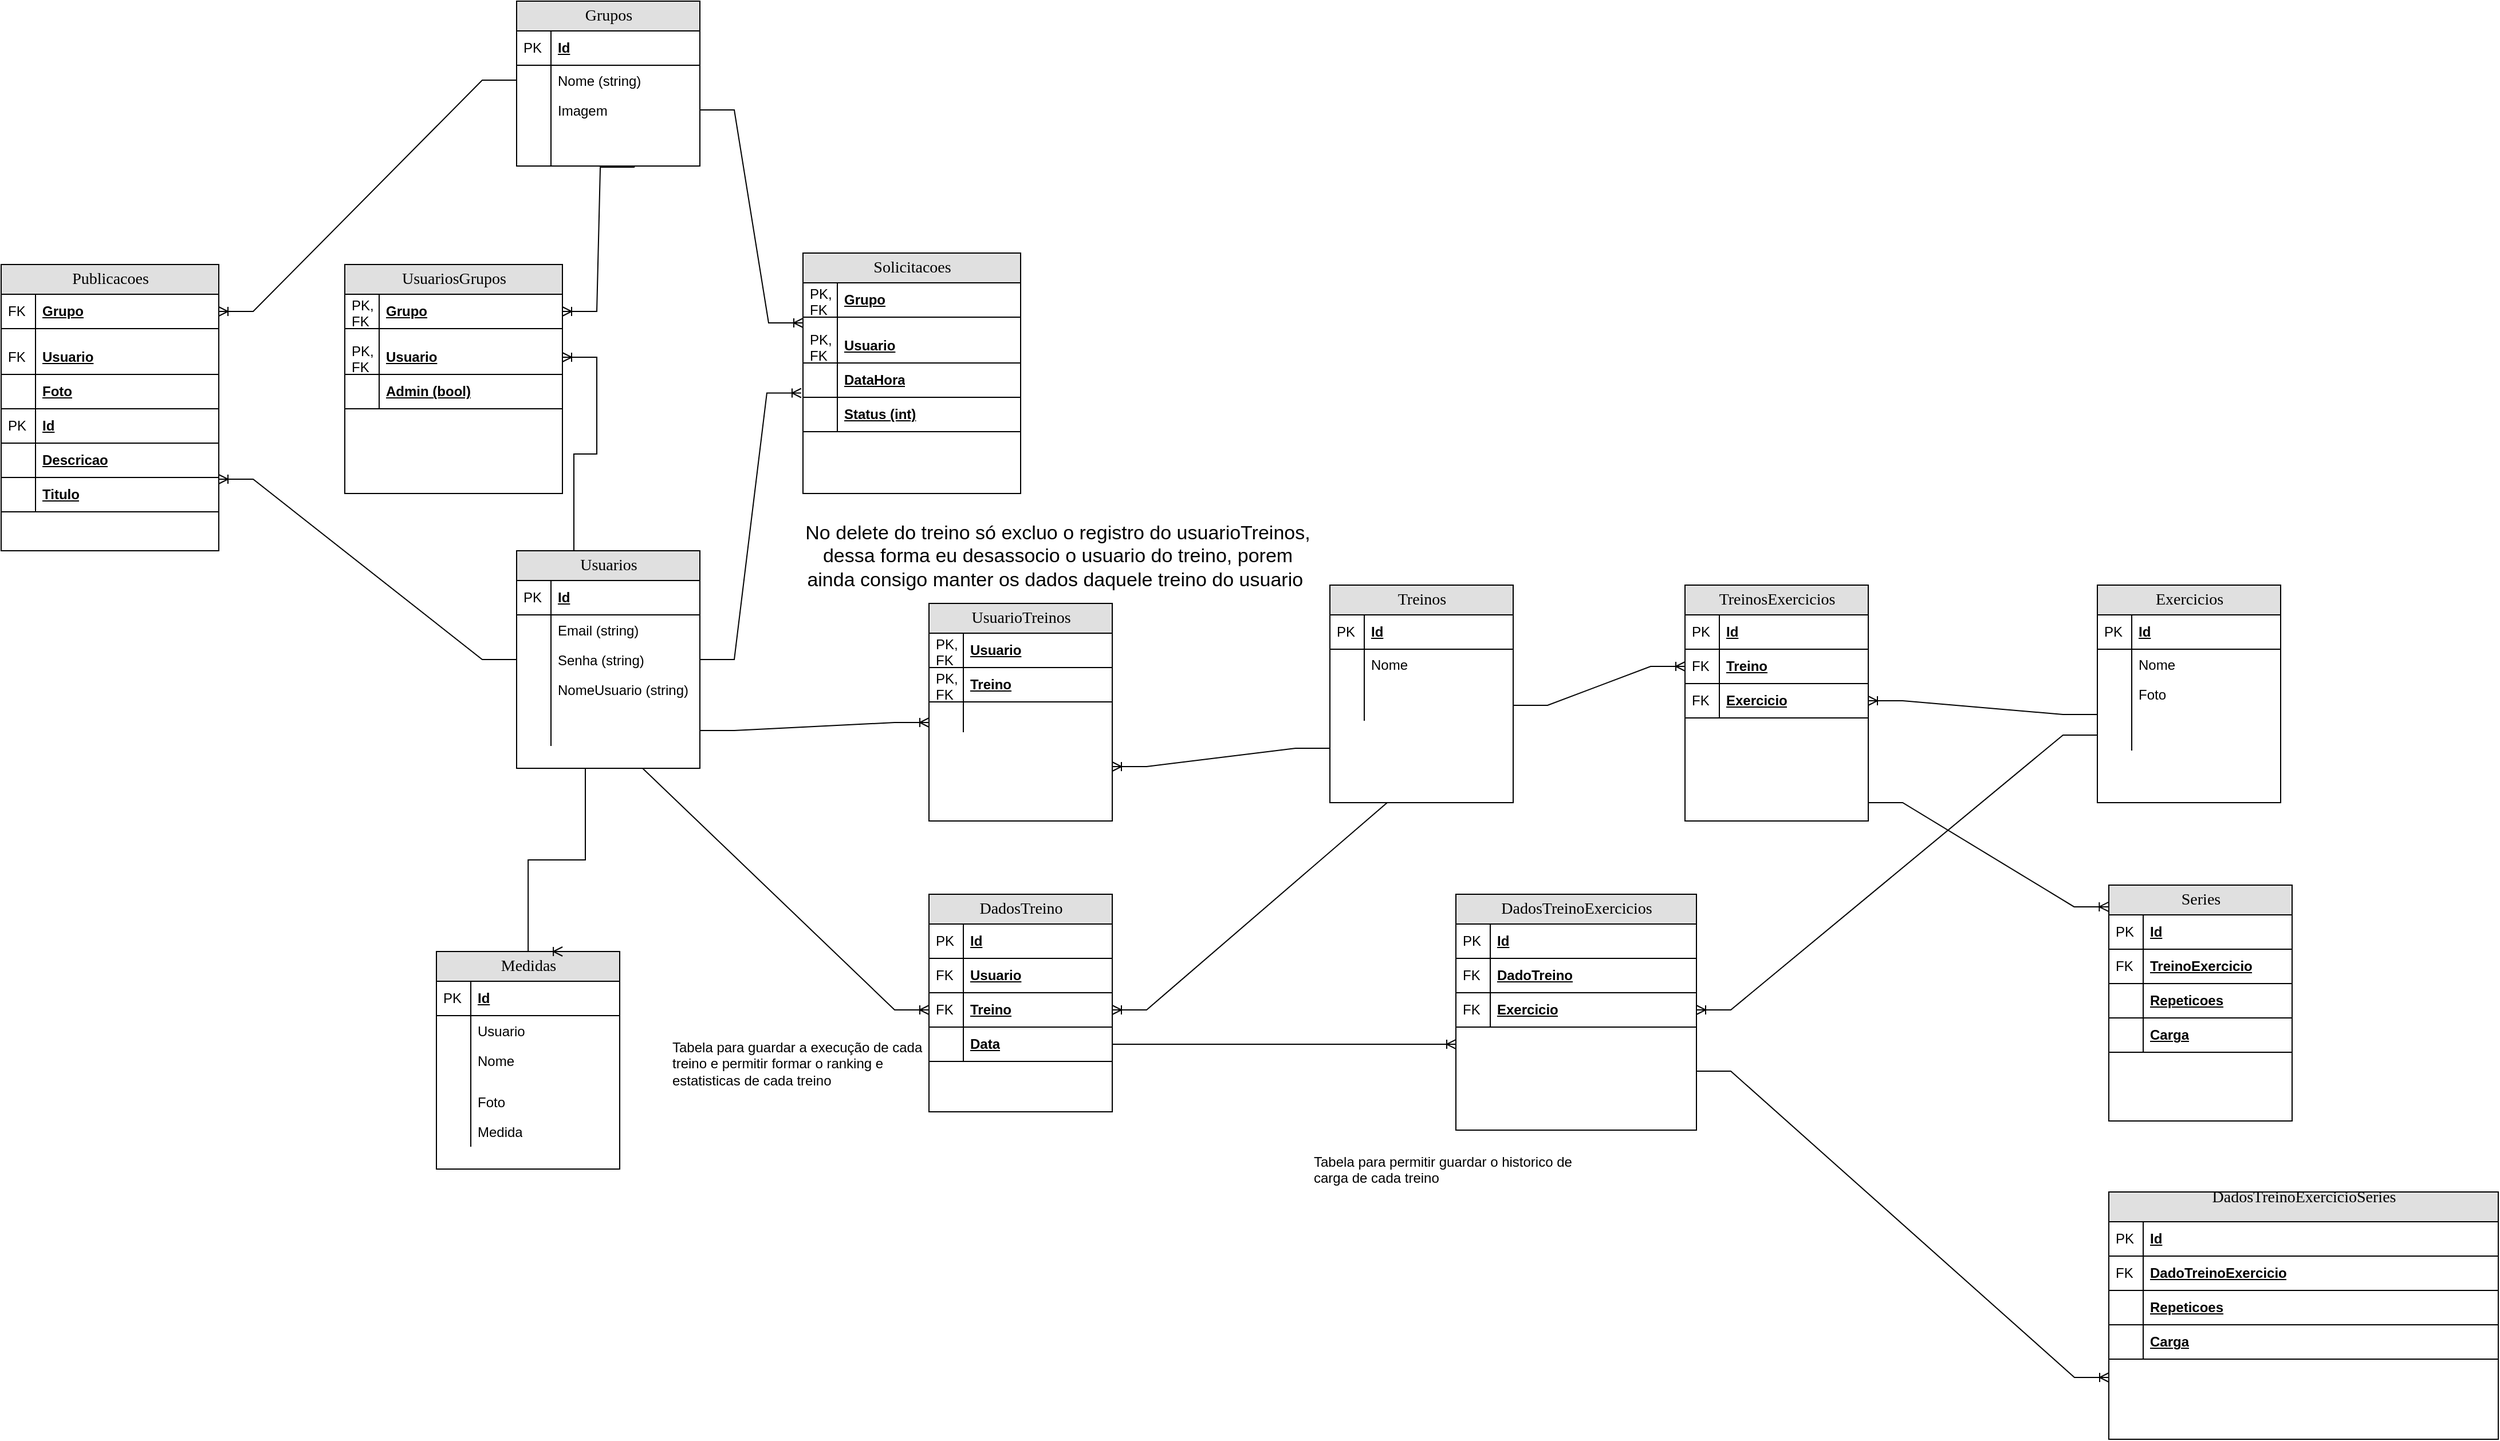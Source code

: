 <mxfile version="27.0.9">
  <diagram name="Page-1" id="e56a1550-8fbb-45ad-956c-1786394a9013">
    <mxGraphModel dx="3137" dy="2063" grid="1" gridSize="10" guides="1" tooltips="1" connect="1" arrows="1" fold="1" page="1" pageScale="1" pageWidth="1100" pageHeight="850" background="none" math="0" shadow="0">
      <root>
        <mxCell id="0" />
        <mxCell id="1" parent="0" />
        <mxCell id="2e49270ec7c68f3f-80" value="Usuarios" style="swimlane;html=1;fontStyle=0;childLayout=stackLayout;horizontal=1;startSize=26;fillColor=#e0e0e0;horizontalStack=0;resizeParent=1;resizeLast=0;collapsible=1;marginBottom=0;swimlaneFillColor=#ffffff;align=center;rounded=0;shadow=0;comic=0;labelBackgroundColor=none;strokeWidth=1;fontFamily=Verdana;fontSize=14" parent="1" vertex="1">
          <mxGeometry x="-100" y="350" width="160" height="190" as="geometry" />
        </mxCell>
        <mxCell id="2e49270ec7c68f3f-81" value="Id" style="shape=partialRectangle;top=0;left=0;right=0;bottom=1;html=1;align=left;verticalAlign=middle;fillColor=none;spacingLeft=34;spacingRight=4;whiteSpace=wrap;overflow=hidden;rotatable=0;points=[[0,0.5],[1,0.5]];portConstraint=eastwest;dropTarget=0;fontStyle=5;" parent="2e49270ec7c68f3f-80" vertex="1">
          <mxGeometry y="26" width="160" height="30" as="geometry" />
        </mxCell>
        <mxCell id="2e49270ec7c68f3f-82" value="PK" style="shape=partialRectangle;top=0;left=0;bottom=0;html=1;fillColor=none;align=left;verticalAlign=middle;spacingLeft=4;spacingRight=4;whiteSpace=wrap;overflow=hidden;rotatable=0;points=[];portConstraint=eastwest;part=1;" parent="2e49270ec7c68f3f-81" vertex="1" connectable="0">
          <mxGeometry width="30" height="30" as="geometry" />
        </mxCell>
        <mxCell id="2e49270ec7c68f3f-83" value="Email (string)" style="shape=partialRectangle;top=0;left=0;right=0;bottom=0;html=1;align=left;verticalAlign=top;fillColor=none;spacingLeft=34;spacingRight=4;whiteSpace=wrap;overflow=hidden;rotatable=0;points=[[0,0.5],[1,0.5]];portConstraint=eastwest;dropTarget=0;" parent="2e49270ec7c68f3f-80" vertex="1">
          <mxGeometry y="56" width="160" height="26" as="geometry" />
        </mxCell>
        <mxCell id="2e49270ec7c68f3f-84" value="" style="shape=partialRectangle;top=0;left=0;bottom=0;html=1;fillColor=none;align=left;verticalAlign=top;spacingLeft=4;spacingRight=4;whiteSpace=wrap;overflow=hidden;rotatable=0;points=[];portConstraint=eastwest;part=1;" parent="2e49270ec7c68f3f-83" vertex="1" connectable="0">
          <mxGeometry width="30" height="26" as="geometry" />
        </mxCell>
        <mxCell id="2e49270ec7c68f3f-85" value="Senha (string)" style="shape=partialRectangle;top=0;left=0;right=0;bottom=0;html=1;align=left;verticalAlign=top;fillColor=none;spacingLeft=34;spacingRight=4;whiteSpace=wrap;overflow=hidden;rotatable=0;points=[[0,0.5],[1,0.5]];portConstraint=eastwest;dropTarget=0;" parent="2e49270ec7c68f3f-80" vertex="1">
          <mxGeometry y="82" width="160" height="26" as="geometry" />
        </mxCell>
        <mxCell id="2e49270ec7c68f3f-86" value="" style="shape=partialRectangle;top=0;left=0;bottom=0;html=1;fillColor=none;align=left;verticalAlign=top;spacingLeft=4;spacingRight=4;whiteSpace=wrap;overflow=hidden;rotatable=0;points=[];portConstraint=eastwest;part=1;" parent="2e49270ec7c68f3f-85" vertex="1" connectable="0">
          <mxGeometry width="30" height="26" as="geometry" />
        </mxCell>
        <mxCell id="2e49270ec7c68f3f-87" value="NomeUsuario (string)" style="shape=partialRectangle;top=0;left=0;right=0;bottom=0;html=1;align=left;verticalAlign=top;fillColor=none;spacingLeft=34;spacingRight=4;whiteSpace=wrap;overflow=hidden;rotatable=0;points=[[0,0.5],[1,0.5]];portConstraint=eastwest;dropTarget=0;" parent="2e49270ec7c68f3f-80" vertex="1">
          <mxGeometry y="108" width="160" height="26" as="geometry" />
        </mxCell>
        <mxCell id="2e49270ec7c68f3f-88" value="" style="shape=partialRectangle;top=0;left=0;bottom=0;html=1;fillColor=none;align=left;verticalAlign=top;spacingLeft=4;spacingRight=4;whiteSpace=wrap;overflow=hidden;rotatable=0;points=[];portConstraint=eastwest;part=1;" parent="2e49270ec7c68f3f-87" vertex="1" connectable="0">
          <mxGeometry width="30" height="26" as="geometry" />
        </mxCell>
        <mxCell id="2e49270ec7c68f3f-89" value="" style="shape=partialRectangle;top=0;left=0;right=0;bottom=0;html=1;align=left;verticalAlign=top;fillColor=none;spacingLeft=34;spacingRight=4;whiteSpace=wrap;overflow=hidden;rotatable=0;points=[[0,0.5],[1,0.5]];portConstraint=eastwest;dropTarget=0;" parent="2e49270ec7c68f3f-80" vertex="1">
          <mxGeometry y="134" width="160" height="10" as="geometry" />
        </mxCell>
        <mxCell id="2e49270ec7c68f3f-90" value="" style="shape=partialRectangle;top=0;left=0;bottom=0;html=1;fillColor=none;align=left;verticalAlign=top;spacingLeft=4;spacingRight=4;whiteSpace=wrap;overflow=hidden;rotatable=0;points=[];portConstraint=eastwest;part=1;" parent="2e49270ec7c68f3f-89" vertex="1" connectable="0">
          <mxGeometry width="30" height="10" as="geometry" />
        </mxCell>
        <mxCell id="-Z6-8QN4MxrvKPbRd43C-1" value="" style="shape=partialRectangle;top=0;left=0;right=0;bottom=0;html=1;align=left;verticalAlign=top;fillColor=none;spacingLeft=34;spacingRight=4;whiteSpace=wrap;overflow=hidden;rotatable=0;points=[[0,0.5],[1,0.5]];portConstraint=eastwest;dropTarget=0;" parent="2e49270ec7c68f3f-80" vertex="1">
          <mxGeometry y="144" width="160" height="26" as="geometry" />
        </mxCell>
        <mxCell id="-Z6-8QN4MxrvKPbRd43C-2" value="" style="shape=partialRectangle;top=0;left=0;bottom=0;html=1;fillColor=none;align=left;verticalAlign=top;spacingLeft=4;spacingRight=4;whiteSpace=wrap;overflow=hidden;rotatable=0;points=[];portConstraint=eastwest;part=1;" parent="-Z6-8QN4MxrvKPbRd43C-1" vertex="1" connectable="0">
          <mxGeometry width="30" height="26" as="geometry" />
        </mxCell>
        <mxCell id="-Z6-8QN4MxrvKPbRd43C-3" value="Grupos" style="swimlane;html=1;fontStyle=0;childLayout=stackLayout;horizontal=1;startSize=26;fillColor=#e0e0e0;horizontalStack=0;resizeParent=1;resizeLast=0;collapsible=1;marginBottom=0;swimlaneFillColor=#ffffff;align=center;rounded=0;shadow=0;comic=0;labelBackgroundColor=none;strokeWidth=1;fontFamily=Verdana;fontSize=14" parent="1" vertex="1">
          <mxGeometry x="-100" y="-130" width="160" height="144" as="geometry" />
        </mxCell>
        <mxCell id="-Z6-8QN4MxrvKPbRd43C-4" value="Id" style="shape=partialRectangle;top=0;left=0;right=0;bottom=1;html=1;align=left;verticalAlign=middle;fillColor=none;spacingLeft=34;spacingRight=4;whiteSpace=wrap;overflow=hidden;rotatable=0;points=[[0,0.5],[1,0.5]];portConstraint=eastwest;dropTarget=0;fontStyle=5;" parent="-Z6-8QN4MxrvKPbRd43C-3" vertex="1">
          <mxGeometry y="26" width="160" height="30" as="geometry" />
        </mxCell>
        <mxCell id="-Z6-8QN4MxrvKPbRd43C-5" value="PK" style="shape=partialRectangle;top=0;left=0;bottom=0;html=1;fillColor=none;align=left;verticalAlign=middle;spacingLeft=4;spacingRight=4;whiteSpace=wrap;overflow=hidden;rotatable=0;points=[];portConstraint=eastwest;part=1;" parent="-Z6-8QN4MxrvKPbRd43C-4" vertex="1" connectable="0">
          <mxGeometry width="30" height="30" as="geometry" />
        </mxCell>
        <mxCell id="-Z6-8QN4MxrvKPbRd43C-6" value="Nome (string)" style="shape=partialRectangle;top=0;left=0;right=0;bottom=0;html=1;align=left;verticalAlign=top;fillColor=none;spacingLeft=34;spacingRight=4;whiteSpace=wrap;overflow=hidden;rotatable=0;points=[[0,0.5],[1,0.5]];portConstraint=eastwest;dropTarget=0;" parent="-Z6-8QN4MxrvKPbRd43C-3" vertex="1">
          <mxGeometry y="56" width="160" height="26" as="geometry" />
        </mxCell>
        <mxCell id="-Z6-8QN4MxrvKPbRd43C-7" value="" style="shape=partialRectangle;top=0;left=0;bottom=0;html=1;fillColor=none;align=left;verticalAlign=top;spacingLeft=4;spacingRight=4;whiteSpace=wrap;overflow=hidden;rotatable=0;points=[];portConstraint=eastwest;part=1;" parent="-Z6-8QN4MxrvKPbRd43C-6" vertex="1" connectable="0">
          <mxGeometry width="30" height="26" as="geometry" />
        </mxCell>
        <mxCell id="-Z6-8QN4MxrvKPbRd43C-8" value="Imagem" style="shape=partialRectangle;top=0;left=0;right=0;bottom=0;html=1;align=left;verticalAlign=top;fillColor=none;spacingLeft=34;spacingRight=4;whiteSpace=wrap;overflow=hidden;rotatable=0;points=[[0,0.5],[1,0.5]];portConstraint=eastwest;dropTarget=0;" parent="-Z6-8QN4MxrvKPbRd43C-3" vertex="1">
          <mxGeometry y="82" width="160" height="26" as="geometry" />
        </mxCell>
        <mxCell id="-Z6-8QN4MxrvKPbRd43C-9" value="" style="shape=partialRectangle;top=0;left=0;bottom=0;html=1;fillColor=none;align=left;verticalAlign=top;spacingLeft=4;spacingRight=4;whiteSpace=wrap;overflow=hidden;rotatable=0;points=[];portConstraint=eastwest;part=1;" parent="-Z6-8QN4MxrvKPbRd43C-8" vertex="1" connectable="0">
          <mxGeometry width="30" height="26" as="geometry" />
        </mxCell>
        <mxCell id="-Z6-8QN4MxrvKPbRd43C-10" value="" style="shape=partialRectangle;top=0;left=0;right=0;bottom=0;html=1;align=left;verticalAlign=top;fillColor=none;spacingLeft=34;spacingRight=4;whiteSpace=wrap;overflow=hidden;rotatable=0;points=[[0,0.5],[1,0.5]];portConstraint=eastwest;dropTarget=0;" parent="-Z6-8QN4MxrvKPbRd43C-3" vertex="1">
          <mxGeometry y="108" width="160" height="26" as="geometry" />
        </mxCell>
        <mxCell id="-Z6-8QN4MxrvKPbRd43C-11" value="" style="shape=partialRectangle;top=0;left=0;bottom=0;html=1;fillColor=none;align=left;verticalAlign=top;spacingLeft=4;spacingRight=4;whiteSpace=wrap;overflow=hidden;rotatable=0;points=[];portConstraint=eastwest;part=1;" parent="-Z6-8QN4MxrvKPbRd43C-10" vertex="1" connectable="0">
          <mxGeometry width="30" height="26" as="geometry" />
        </mxCell>
        <mxCell id="-Z6-8QN4MxrvKPbRd43C-12" value="" style="shape=partialRectangle;top=0;left=0;right=0;bottom=0;html=1;align=left;verticalAlign=top;fillColor=none;spacingLeft=34;spacingRight=4;whiteSpace=wrap;overflow=hidden;rotatable=0;points=[[0,0.5],[1,0.5]];portConstraint=eastwest;dropTarget=0;" parent="-Z6-8QN4MxrvKPbRd43C-3" vertex="1">
          <mxGeometry y="134" width="160" height="10" as="geometry" />
        </mxCell>
        <mxCell id="-Z6-8QN4MxrvKPbRd43C-13" value="" style="shape=partialRectangle;top=0;left=0;bottom=0;html=1;fillColor=none;align=left;verticalAlign=top;spacingLeft=4;spacingRight=4;whiteSpace=wrap;overflow=hidden;rotatable=0;points=[];portConstraint=eastwest;part=1;" parent="-Z6-8QN4MxrvKPbRd43C-12" vertex="1" connectable="0">
          <mxGeometry width="30" height="10" as="geometry" />
        </mxCell>
        <mxCell id="-Z6-8QN4MxrvKPbRd43C-14" value="UsuariosGrupos" style="swimlane;html=1;fontStyle=0;childLayout=stackLayout;horizontal=1;startSize=26;fillColor=#e0e0e0;horizontalStack=0;resizeParent=1;resizeLast=0;collapsible=1;marginBottom=0;swimlaneFillColor=#ffffff;align=center;rounded=0;shadow=0;comic=0;labelBackgroundColor=none;strokeWidth=1;fontFamily=Verdana;fontSize=14" parent="1" vertex="1">
          <mxGeometry x="-250" y="100" width="190" height="200" as="geometry" />
        </mxCell>
        <mxCell id="-Z6-8QN4MxrvKPbRd43C-15" value="Grupo" style="shape=partialRectangle;top=0;left=0;right=0;bottom=1;html=1;align=left;verticalAlign=middle;fillColor=none;spacingLeft=34;spacingRight=4;whiteSpace=wrap;overflow=hidden;rotatable=0;points=[[0,0.5],[1,0.5]];portConstraint=eastwest;dropTarget=0;fontStyle=5;" parent="-Z6-8QN4MxrvKPbRd43C-14" vertex="1">
          <mxGeometry y="26" width="190" height="30" as="geometry" />
        </mxCell>
        <mxCell id="-Z6-8QN4MxrvKPbRd43C-16" value="PK, FK" style="shape=partialRectangle;top=0;left=0;bottom=0;html=1;fillColor=none;align=left;verticalAlign=middle;spacingLeft=4;spacingRight=4;whiteSpace=wrap;overflow=hidden;rotatable=0;points=[];portConstraint=eastwest;part=1;" parent="-Z6-8QN4MxrvKPbRd43C-15" vertex="1" connectable="0">
          <mxGeometry width="30" height="30" as="geometry" />
        </mxCell>
        <mxCell id="-Z6-8QN4MxrvKPbRd43C-23" value="" style="shape=partialRectangle;top=0;left=0;right=0;bottom=0;html=1;align=left;verticalAlign=top;fillColor=none;spacingLeft=34;spacingRight=4;whiteSpace=wrap;overflow=hidden;rotatable=0;points=[[0,0.5],[1,0.5]];portConstraint=eastwest;dropTarget=0;" parent="-Z6-8QN4MxrvKPbRd43C-14" vertex="1">
          <mxGeometry y="56" width="190" height="10" as="geometry" />
        </mxCell>
        <mxCell id="-Z6-8QN4MxrvKPbRd43C-24" value="" style="shape=partialRectangle;top=0;left=0;bottom=0;html=1;fillColor=none;align=left;verticalAlign=top;spacingLeft=4;spacingRight=4;whiteSpace=wrap;overflow=hidden;rotatable=0;points=[];portConstraint=eastwest;part=1;" parent="-Z6-8QN4MxrvKPbRd43C-23" vertex="1" connectable="0">
          <mxGeometry width="30" height="10" as="geometry" />
        </mxCell>
        <mxCell id="-Z6-8QN4MxrvKPbRd43C-25" value="Usuario" style="shape=partialRectangle;top=0;left=0;right=0;bottom=1;html=1;align=left;verticalAlign=middle;fillColor=none;spacingLeft=34;spacingRight=4;whiteSpace=wrap;overflow=hidden;rotatable=0;points=[[0,0.5],[1,0.5]];portConstraint=eastwest;dropTarget=0;fontStyle=5;" parent="-Z6-8QN4MxrvKPbRd43C-14" vertex="1">
          <mxGeometry y="66" width="190" height="30" as="geometry" />
        </mxCell>
        <mxCell id="-Z6-8QN4MxrvKPbRd43C-26" value="PK, FK" style="shape=partialRectangle;top=0;left=0;bottom=0;html=1;fillColor=none;align=left;verticalAlign=middle;spacingLeft=4;spacingRight=4;whiteSpace=wrap;overflow=hidden;rotatable=0;points=[];portConstraint=eastwest;part=1;" parent="-Z6-8QN4MxrvKPbRd43C-25" vertex="1" connectable="0">
          <mxGeometry width="30" height="30" as="geometry" />
        </mxCell>
        <mxCell id="-Z6-8QN4MxrvKPbRd43C-41" value="Admin (bool)" style="shape=partialRectangle;top=0;left=0;right=0;bottom=1;html=1;align=left;verticalAlign=middle;fillColor=none;spacingLeft=34;spacingRight=4;whiteSpace=wrap;overflow=hidden;rotatable=0;points=[[0,0.5],[1,0.5]];portConstraint=eastwest;dropTarget=0;fontStyle=5;" parent="-Z6-8QN4MxrvKPbRd43C-14" vertex="1">
          <mxGeometry y="96" width="190" height="30" as="geometry" />
        </mxCell>
        <mxCell id="-Z6-8QN4MxrvKPbRd43C-42" value="" style="shape=partialRectangle;top=0;left=0;bottom=0;html=1;fillColor=none;align=left;verticalAlign=middle;spacingLeft=4;spacingRight=4;whiteSpace=wrap;overflow=hidden;rotatable=0;points=[];portConstraint=eastwest;part=1;" parent="-Z6-8QN4MxrvKPbRd43C-41" vertex="1" connectable="0">
          <mxGeometry width="30" height="30" as="geometry" />
        </mxCell>
        <mxCell id="-Z6-8QN4MxrvKPbRd43C-28" value="" style="edgeStyle=entityRelationEdgeStyle;fontSize=12;html=1;endArrow=ERoneToMany;rounded=0;exitX=0.5;exitY=0;exitDx=0;exitDy=0;entryX=1;entryY=0.5;entryDx=0;entryDy=0;" parent="1" source="2e49270ec7c68f3f-80" target="-Z6-8QN4MxrvKPbRd43C-25" edge="1">
          <mxGeometry width="100" height="100" relative="1" as="geometry">
            <mxPoint x="90" y="380" as="sourcePoint" />
            <mxPoint x="190" y="280" as="targetPoint" />
          </mxGeometry>
        </mxCell>
        <mxCell id="-Z6-8QN4MxrvKPbRd43C-29" value="" style="edgeStyle=entityRelationEdgeStyle;fontSize=12;html=1;endArrow=ERoneToMany;rounded=0;exitX=0.644;exitY=1.1;exitDx=0;exitDy=0;entryX=1;entryY=0.5;entryDx=0;entryDy=0;exitPerimeter=0;" parent="1" source="-Z6-8QN4MxrvKPbRd43C-12" target="-Z6-8QN4MxrvKPbRd43C-15" edge="1">
          <mxGeometry width="100" height="100" relative="1" as="geometry">
            <mxPoint x="90" y="229" as="sourcePoint" />
            <mxPoint x="80" y="60" as="targetPoint" />
          </mxGeometry>
        </mxCell>
        <mxCell id="-Z6-8QN4MxrvKPbRd43C-43" value="Solicitacoes" style="swimlane;html=1;fontStyle=0;childLayout=stackLayout;horizontal=1;startSize=26;fillColor=#e0e0e0;horizontalStack=0;resizeParent=1;resizeLast=0;collapsible=1;marginBottom=0;swimlaneFillColor=#ffffff;align=center;rounded=0;shadow=0;comic=0;labelBackgroundColor=none;strokeWidth=1;fontFamily=Verdana;fontSize=14" parent="1" vertex="1">
          <mxGeometry x="150" y="90" width="190" height="210" as="geometry" />
        </mxCell>
        <mxCell id="-Z6-8QN4MxrvKPbRd43C-44" value="Grupo" style="shape=partialRectangle;top=0;left=0;right=0;bottom=1;html=1;align=left;verticalAlign=middle;fillColor=none;spacingLeft=34;spacingRight=4;whiteSpace=wrap;overflow=hidden;rotatable=0;points=[[0,0.5],[1,0.5]];portConstraint=eastwest;dropTarget=0;fontStyle=5;" parent="-Z6-8QN4MxrvKPbRd43C-43" vertex="1">
          <mxGeometry y="26" width="190" height="30" as="geometry" />
        </mxCell>
        <mxCell id="-Z6-8QN4MxrvKPbRd43C-45" value="PK, FK" style="shape=partialRectangle;top=0;left=0;bottom=0;html=1;fillColor=none;align=left;verticalAlign=middle;spacingLeft=4;spacingRight=4;whiteSpace=wrap;overflow=hidden;rotatable=0;points=[];portConstraint=eastwest;part=1;" parent="-Z6-8QN4MxrvKPbRd43C-44" vertex="1" connectable="0">
          <mxGeometry width="30" height="30" as="geometry" />
        </mxCell>
        <mxCell id="-Z6-8QN4MxrvKPbRd43C-46" value="" style="shape=partialRectangle;top=0;left=0;right=0;bottom=0;html=1;align=left;verticalAlign=top;fillColor=none;spacingLeft=34;spacingRight=4;whiteSpace=wrap;overflow=hidden;rotatable=0;points=[[0,0.5],[1,0.5]];portConstraint=eastwest;dropTarget=0;" parent="-Z6-8QN4MxrvKPbRd43C-43" vertex="1">
          <mxGeometry y="56" width="190" height="10" as="geometry" />
        </mxCell>
        <mxCell id="-Z6-8QN4MxrvKPbRd43C-47" value="" style="shape=partialRectangle;top=0;left=0;bottom=0;html=1;fillColor=none;align=left;verticalAlign=top;spacingLeft=4;spacingRight=4;whiteSpace=wrap;overflow=hidden;rotatable=0;points=[];portConstraint=eastwest;part=1;" parent="-Z6-8QN4MxrvKPbRd43C-46" vertex="1" connectable="0">
          <mxGeometry width="30" height="10" as="geometry" />
        </mxCell>
        <mxCell id="-Z6-8QN4MxrvKPbRd43C-48" value="Usuario" style="shape=partialRectangle;top=0;left=0;right=0;bottom=1;html=1;align=left;verticalAlign=middle;fillColor=none;spacingLeft=34;spacingRight=4;whiteSpace=wrap;overflow=hidden;rotatable=0;points=[[0,0.5],[1,0.5]];portConstraint=eastwest;dropTarget=0;fontStyle=5;" parent="-Z6-8QN4MxrvKPbRd43C-43" vertex="1">
          <mxGeometry y="66" width="190" height="30" as="geometry" />
        </mxCell>
        <mxCell id="-Z6-8QN4MxrvKPbRd43C-49" value="PK, FK" style="shape=partialRectangle;top=0;left=0;bottom=0;html=1;fillColor=none;align=left;verticalAlign=middle;spacingLeft=4;spacingRight=4;whiteSpace=wrap;overflow=hidden;rotatable=0;points=[];portConstraint=eastwest;part=1;" parent="-Z6-8QN4MxrvKPbRd43C-48" vertex="1" connectable="0">
          <mxGeometry width="30" height="30" as="geometry" />
        </mxCell>
        <mxCell id="-Z6-8QN4MxrvKPbRd43C-54" value="DataHora" style="shape=partialRectangle;top=0;left=0;right=0;bottom=1;html=1;align=left;verticalAlign=middle;fillColor=none;spacingLeft=34;spacingRight=4;whiteSpace=wrap;overflow=hidden;rotatable=0;points=[[0,0.5],[1,0.5]];portConstraint=eastwest;dropTarget=0;fontStyle=5;" parent="-Z6-8QN4MxrvKPbRd43C-43" vertex="1">
          <mxGeometry y="96" width="190" height="30" as="geometry" />
        </mxCell>
        <mxCell id="-Z6-8QN4MxrvKPbRd43C-55" value="" style="shape=partialRectangle;top=0;left=0;bottom=0;html=1;fillColor=none;align=left;verticalAlign=middle;spacingLeft=4;spacingRight=4;whiteSpace=wrap;overflow=hidden;rotatable=0;points=[];portConstraint=eastwest;part=1;" parent="-Z6-8QN4MxrvKPbRd43C-54" vertex="1" connectable="0">
          <mxGeometry width="30" height="30" as="geometry" />
        </mxCell>
        <mxCell id="-Z6-8QN4MxrvKPbRd43C-56" value="Status (int)" style="shape=partialRectangle;top=0;left=0;right=0;bottom=1;html=1;align=left;verticalAlign=middle;fillColor=none;spacingLeft=34;spacingRight=4;whiteSpace=wrap;overflow=hidden;rotatable=0;points=[[0,0.5],[1,0.5]];portConstraint=eastwest;dropTarget=0;fontStyle=5;" parent="-Z6-8QN4MxrvKPbRd43C-43" vertex="1">
          <mxGeometry y="126" width="190" height="30" as="geometry" />
        </mxCell>
        <mxCell id="-Z6-8QN4MxrvKPbRd43C-57" value="" style="shape=partialRectangle;top=0;left=0;bottom=0;html=1;fillColor=none;align=left;verticalAlign=middle;spacingLeft=4;spacingRight=4;whiteSpace=wrap;overflow=hidden;rotatable=0;points=[];portConstraint=eastwest;part=1;" parent="-Z6-8QN4MxrvKPbRd43C-56" vertex="1" connectable="0">
          <mxGeometry width="30" height="30" as="geometry" />
        </mxCell>
        <mxCell id="-Z6-8QN4MxrvKPbRd43C-52" value="" style="edgeStyle=entityRelationEdgeStyle;fontSize=12;html=1;endArrow=ERoneToMany;rounded=0;exitX=1;exitY=0.5;exitDx=0;exitDy=0;entryX=-0.008;entryY=0.875;entryDx=0;entryDy=0;entryPerimeter=0;" parent="1" source="2e49270ec7c68f3f-85" target="-Z6-8QN4MxrvKPbRd43C-54" edge="1">
          <mxGeometry width="100" height="100" relative="1" as="geometry">
            <mxPoint x="250" y="469" as="sourcePoint" />
            <mxPoint x="120" y="210" as="targetPoint" />
          </mxGeometry>
        </mxCell>
        <mxCell id="-Z6-8QN4MxrvKPbRd43C-53" value="" style="edgeStyle=entityRelationEdgeStyle;fontSize=12;html=1;endArrow=ERoneToMany;rounded=0;exitX=1;exitY=0.5;exitDx=0;exitDy=0;entryX=0;entryY=0.5;entryDx=0;entryDy=0;" parent="1" source="-Z6-8QN4MxrvKPbRd43C-8" target="-Z6-8QN4MxrvKPbRd43C-46" edge="1">
          <mxGeometry width="100" height="100" relative="1" as="geometry">
            <mxPoint x="340" y="435" as="sourcePoint" />
            <mxPoint x="400" y="200" as="targetPoint" />
            <Array as="points">
              <mxPoint x="400" y="270" />
            </Array>
          </mxGeometry>
        </mxCell>
        <mxCell id="-Z6-8QN4MxrvKPbRd43C-71" value="Treinos" style="swimlane;html=1;fontStyle=0;childLayout=stackLayout;horizontal=1;startSize=26;fillColor=#e0e0e0;horizontalStack=0;resizeParent=1;resizeLast=0;collapsible=1;marginBottom=0;swimlaneFillColor=#ffffff;align=center;rounded=0;shadow=0;comic=0;labelBackgroundColor=none;strokeWidth=1;fontFamily=Verdana;fontSize=14" parent="1" vertex="1">
          <mxGeometry x="610" y="380" width="160" height="190" as="geometry" />
        </mxCell>
        <mxCell id="-Z6-8QN4MxrvKPbRd43C-72" value="Id" style="shape=partialRectangle;top=0;left=0;right=0;bottom=1;html=1;align=left;verticalAlign=middle;fillColor=none;spacingLeft=34;spacingRight=4;whiteSpace=wrap;overflow=hidden;rotatable=0;points=[[0,0.5],[1,0.5]];portConstraint=eastwest;dropTarget=0;fontStyle=5;" parent="-Z6-8QN4MxrvKPbRd43C-71" vertex="1">
          <mxGeometry y="26" width="160" height="30" as="geometry" />
        </mxCell>
        <mxCell id="-Z6-8QN4MxrvKPbRd43C-73" value="PK" style="shape=partialRectangle;top=0;left=0;bottom=0;html=1;fillColor=none;align=left;verticalAlign=middle;spacingLeft=4;spacingRight=4;whiteSpace=wrap;overflow=hidden;rotatable=0;points=[];portConstraint=eastwest;part=1;" parent="-Z6-8QN4MxrvKPbRd43C-72" vertex="1" connectable="0">
          <mxGeometry width="30" height="30" as="geometry" />
        </mxCell>
        <mxCell id="-Z6-8QN4MxrvKPbRd43C-74" value="Nome" style="shape=partialRectangle;top=0;left=0;right=0;bottom=0;html=1;align=left;verticalAlign=top;fillColor=none;spacingLeft=34;spacingRight=4;whiteSpace=wrap;overflow=hidden;rotatable=0;points=[[0,0.5],[1,0.5]];portConstraint=eastwest;dropTarget=0;" parent="-Z6-8QN4MxrvKPbRd43C-71" vertex="1">
          <mxGeometry y="56" width="160" height="26" as="geometry" />
        </mxCell>
        <mxCell id="-Z6-8QN4MxrvKPbRd43C-75" value="" style="shape=partialRectangle;top=0;left=0;bottom=0;html=1;fillColor=none;align=left;verticalAlign=top;spacingLeft=4;spacingRight=4;whiteSpace=wrap;overflow=hidden;rotatable=0;points=[];portConstraint=eastwest;part=1;" parent="-Z6-8QN4MxrvKPbRd43C-74" vertex="1" connectable="0">
          <mxGeometry width="30" height="26" as="geometry" />
        </mxCell>
        <mxCell id="-Z6-8QN4MxrvKPbRd43C-80" value="" style="shape=partialRectangle;top=0;left=0;right=0;bottom=0;html=1;align=left;verticalAlign=top;fillColor=none;spacingLeft=34;spacingRight=4;whiteSpace=wrap;overflow=hidden;rotatable=0;points=[[0,0.5],[1,0.5]];portConstraint=eastwest;dropTarget=0;" parent="-Z6-8QN4MxrvKPbRd43C-71" vertex="1">
          <mxGeometry y="82" width="160" height="10" as="geometry" />
        </mxCell>
        <mxCell id="-Z6-8QN4MxrvKPbRd43C-81" value="" style="shape=partialRectangle;top=0;left=0;bottom=0;html=1;fillColor=none;align=left;verticalAlign=top;spacingLeft=4;spacingRight=4;whiteSpace=wrap;overflow=hidden;rotatable=0;points=[];portConstraint=eastwest;part=1;" parent="-Z6-8QN4MxrvKPbRd43C-80" vertex="1" connectable="0">
          <mxGeometry width="30" height="10" as="geometry" />
        </mxCell>
        <mxCell id="-Z6-8QN4MxrvKPbRd43C-82" value="" style="shape=partialRectangle;top=0;left=0;right=0;bottom=0;html=1;align=left;verticalAlign=top;fillColor=none;spacingLeft=34;spacingRight=4;whiteSpace=wrap;overflow=hidden;rotatable=0;points=[[0,0.5],[1,0.5]];portConstraint=eastwest;dropTarget=0;" parent="-Z6-8QN4MxrvKPbRd43C-71" vertex="1">
          <mxGeometry y="92" width="160" height="26" as="geometry" />
        </mxCell>
        <mxCell id="-Z6-8QN4MxrvKPbRd43C-83" value="" style="shape=partialRectangle;top=0;left=0;bottom=0;html=1;fillColor=none;align=left;verticalAlign=top;spacingLeft=4;spacingRight=4;whiteSpace=wrap;overflow=hidden;rotatable=0;points=[];portConstraint=eastwest;part=1;" parent="-Z6-8QN4MxrvKPbRd43C-82" vertex="1" connectable="0">
          <mxGeometry width="30" height="26" as="geometry" />
        </mxCell>
        <mxCell id="-Z6-8QN4MxrvKPbRd43C-84" value="Exercicios" style="swimlane;html=1;fontStyle=0;childLayout=stackLayout;horizontal=1;startSize=26;fillColor=#e0e0e0;horizontalStack=0;resizeParent=1;resizeLast=0;collapsible=1;marginBottom=0;swimlaneFillColor=#ffffff;align=center;rounded=0;shadow=0;comic=0;labelBackgroundColor=none;strokeWidth=1;fontFamily=Verdana;fontSize=14" parent="1" vertex="1">
          <mxGeometry x="1280" y="380" width="160" height="190" as="geometry" />
        </mxCell>
        <mxCell id="-Z6-8QN4MxrvKPbRd43C-85" value="Id" style="shape=partialRectangle;top=0;left=0;right=0;bottom=1;html=1;align=left;verticalAlign=middle;fillColor=none;spacingLeft=34;spacingRight=4;whiteSpace=wrap;overflow=hidden;rotatable=0;points=[[0,0.5],[1,0.5]];portConstraint=eastwest;dropTarget=0;fontStyle=5;" parent="-Z6-8QN4MxrvKPbRd43C-84" vertex="1">
          <mxGeometry y="26" width="160" height="30" as="geometry" />
        </mxCell>
        <mxCell id="-Z6-8QN4MxrvKPbRd43C-86" value="PK" style="shape=partialRectangle;top=0;left=0;bottom=0;html=1;fillColor=none;align=left;verticalAlign=middle;spacingLeft=4;spacingRight=4;whiteSpace=wrap;overflow=hidden;rotatable=0;points=[];portConstraint=eastwest;part=1;" parent="-Z6-8QN4MxrvKPbRd43C-85" vertex="1" connectable="0">
          <mxGeometry width="30" height="30" as="geometry" />
        </mxCell>
        <mxCell id="-Z6-8QN4MxrvKPbRd43C-87" value="Nome" style="shape=partialRectangle;top=0;left=0;right=0;bottom=0;html=1;align=left;verticalAlign=top;fillColor=none;spacingLeft=34;spacingRight=4;whiteSpace=wrap;overflow=hidden;rotatable=0;points=[[0,0.5],[1,0.5]];portConstraint=eastwest;dropTarget=0;" parent="-Z6-8QN4MxrvKPbRd43C-84" vertex="1">
          <mxGeometry y="56" width="160" height="26" as="geometry" />
        </mxCell>
        <mxCell id="-Z6-8QN4MxrvKPbRd43C-88" value="" style="shape=partialRectangle;top=0;left=0;bottom=0;html=1;fillColor=none;align=left;verticalAlign=top;spacingLeft=4;spacingRight=4;whiteSpace=wrap;overflow=hidden;rotatable=0;points=[];portConstraint=eastwest;part=1;" parent="-Z6-8QN4MxrvKPbRd43C-87" vertex="1" connectable="0">
          <mxGeometry width="30" height="26" as="geometry" />
        </mxCell>
        <mxCell id="-Z6-8QN4MxrvKPbRd43C-104" value="Foto" style="shape=partialRectangle;top=0;left=0;right=0;bottom=0;html=1;align=left;verticalAlign=top;fillColor=none;spacingLeft=34;spacingRight=4;whiteSpace=wrap;overflow=hidden;rotatable=0;points=[[0,0.5],[1,0.5]];portConstraint=eastwest;dropTarget=0;" parent="-Z6-8QN4MxrvKPbRd43C-84" vertex="1">
          <mxGeometry y="82" width="160" height="26" as="geometry" />
        </mxCell>
        <mxCell id="-Z6-8QN4MxrvKPbRd43C-105" value="" style="shape=partialRectangle;top=0;left=0;bottom=0;html=1;fillColor=none;align=left;verticalAlign=top;spacingLeft=4;spacingRight=4;whiteSpace=wrap;overflow=hidden;rotatable=0;points=[];portConstraint=eastwest;part=1;" parent="-Z6-8QN4MxrvKPbRd43C-104" vertex="1" connectable="0">
          <mxGeometry width="30" height="26" as="geometry" />
        </mxCell>
        <mxCell id="-Z6-8QN4MxrvKPbRd43C-89" value="" style="shape=partialRectangle;top=0;left=0;right=0;bottom=0;html=1;align=left;verticalAlign=top;fillColor=none;spacingLeft=34;spacingRight=4;whiteSpace=wrap;overflow=hidden;rotatable=0;points=[[0,0.5],[1,0.5]];portConstraint=eastwest;dropTarget=0;" parent="-Z6-8QN4MxrvKPbRd43C-84" vertex="1">
          <mxGeometry y="108" width="160" height="10" as="geometry" />
        </mxCell>
        <mxCell id="-Z6-8QN4MxrvKPbRd43C-90" value="" style="shape=partialRectangle;top=0;left=0;bottom=0;html=1;fillColor=none;align=left;verticalAlign=top;spacingLeft=4;spacingRight=4;whiteSpace=wrap;overflow=hidden;rotatable=0;points=[];portConstraint=eastwest;part=1;" parent="-Z6-8QN4MxrvKPbRd43C-89" vertex="1" connectable="0">
          <mxGeometry width="30" height="10" as="geometry" />
        </mxCell>
        <mxCell id="-Z6-8QN4MxrvKPbRd43C-91" value="" style="shape=partialRectangle;top=0;left=0;right=0;bottom=0;html=1;align=left;verticalAlign=top;fillColor=none;spacingLeft=34;spacingRight=4;whiteSpace=wrap;overflow=hidden;rotatable=0;points=[[0,0.5],[1,0.5]];portConstraint=eastwest;dropTarget=0;" parent="-Z6-8QN4MxrvKPbRd43C-84" vertex="1">
          <mxGeometry y="118" width="160" height="26" as="geometry" />
        </mxCell>
        <mxCell id="-Z6-8QN4MxrvKPbRd43C-92" value="" style="shape=partialRectangle;top=0;left=0;bottom=0;html=1;fillColor=none;align=left;verticalAlign=top;spacingLeft=4;spacingRight=4;whiteSpace=wrap;overflow=hidden;rotatable=0;points=[];portConstraint=eastwest;part=1;" parent="-Z6-8QN4MxrvKPbRd43C-91" vertex="1" connectable="0">
          <mxGeometry width="30" height="26" as="geometry" />
        </mxCell>
        <mxCell id="-Z6-8QN4MxrvKPbRd43C-95" value="TreinosExercicios" style="swimlane;html=1;fontStyle=0;childLayout=stackLayout;horizontal=1;startSize=26;fillColor=#e0e0e0;horizontalStack=0;resizeParent=1;resizeLast=0;collapsible=1;marginBottom=0;swimlaneFillColor=#ffffff;align=center;rounded=0;shadow=0;comic=0;labelBackgroundColor=none;strokeWidth=1;fontFamily=Verdana;fontSize=14" parent="1" vertex="1">
          <mxGeometry x="920" y="380" width="160" height="206" as="geometry" />
        </mxCell>
        <mxCell id="-Z6-8QN4MxrvKPbRd43C-152" value="Id" style="shape=partialRectangle;top=0;left=0;right=0;bottom=1;html=1;align=left;verticalAlign=middle;fillColor=none;spacingLeft=34;spacingRight=4;whiteSpace=wrap;overflow=hidden;rotatable=0;points=[[0,0.5],[1,0.5]];portConstraint=eastwest;dropTarget=0;fontStyle=5;" parent="-Z6-8QN4MxrvKPbRd43C-95" vertex="1">
          <mxGeometry y="26" width="160" height="30" as="geometry" />
        </mxCell>
        <mxCell id="-Z6-8QN4MxrvKPbRd43C-153" value="PK" style="shape=partialRectangle;top=0;left=0;bottom=0;html=1;fillColor=none;align=left;verticalAlign=middle;spacingLeft=4;spacingRight=4;whiteSpace=wrap;overflow=hidden;rotatable=0;points=[];portConstraint=eastwest;part=1;" parent="-Z6-8QN4MxrvKPbRd43C-152" vertex="1" connectable="0">
          <mxGeometry width="30" height="30" as="geometry" />
        </mxCell>
        <mxCell id="-Z6-8QN4MxrvKPbRd43C-96" value="Treino" style="shape=partialRectangle;top=0;left=0;right=0;bottom=1;html=1;align=left;verticalAlign=middle;fillColor=none;spacingLeft=34;spacingRight=4;whiteSpace=wrap;overflow=hidden;rotatable=0;points=[[0,0.5],[1,0.5]];portConstraint=eastwest;dropTarget=0;fontStyle=5;" parent="-Z6-8QN4MxrvKPbRd43C-95" vertex="1">
          <mxGeometry y="56" width="160" height="30" as="geometry" />
        </mxCell>
        <mxCell id="-Z6-8QN4MxrvKPbRd43C-97" value="FK" style="shape=partialRectangle;top=0;left=0;bottom=0;html=1;fillColor=none;align=left;verticalAlign=middle;spacingLeft=4;spacingRight=4;whiteSpace=wrap;overflow=hidden;rotatable=0;points=[];portConstraint=eastwest;part=1;" parent="-Z6-8QN4MxrvKPbRd43C-96" vertex="1" connectable="0">
          <mxGeometry width="30" height="30" as="geometry" />
        </mxCell>
        <mxCell id="-Z6-8QN4MxrvKPbRd43C-106" value="Exercicio" style="shape=partialRectangle;top=0;left=0;right=0;bottom=1;html=1;align=left;verticalAlign=middle;fillColor=none;spacingLeft=34;spacingRight=4;whiteSpace=wrap;overflow=hidden;rotatable=0;points=[[0,0.5],[1,0.5]];portConstraint=eastwest;dropTarget=0;fontStyle=5;" parent="-Z6-8QN4MxrvKPbRd43C-95" vertex="1">
          <mxGeometry y="86" width="160" height="30" as="geometry" />
        </mxCell>
        <mxCell id="-Z6-8QN4MxrvKPbRd43C-107" value="FK" style="shape=partialRectangle;top=0;left=0;bottom=0;html=1;fillColor=none;align=left;verticalAlign=middle;spacingLeft=4;spacingRight=4;whiteSpace=wrap;overflow=hidden;rotatable=0;points=[];portConstraint=eastwest;part=1;" parent="-Z6-8QN4MxrvKPbRd43C-106" vertex="1" connectable="0">
          <mxGeometry width="30" height="30" as="geometry" />
        </mxCell>
        <mxCell id="-Z6-8QN4MxrvKPbRd43C-114" value="UsuarioTreinos" style="swimlane;html=1;fontStyle=0;childLayout=stackLayout;horizontal=1;startSize=26;fillColor=#e0e0e0;horizontalStack=0;resizeParent=1;resizeLast=0;collapsible=1;marginBottom=0;swimlaneFillColor=#ffffff;align=center;rounded=0;shadow=0;comic=0;labelBackgroundColor=none;strokeWidth=1;fontFamily=Verdana;fontSize=14" parent="1" vertex="1">
          <mxGeometry x="260" y="396" width="160" height="190" as="geometry" />
        </mxCell>
        <mxCell id="-Z6-8QN4MxrvKPbRd43C-115" value="Usuario" style="shape=partialRectangle;top=0;left=0;right=0;bottom=1;html=1;align=left;verticalAlign=middle;fillColor=none;spacingLeft=34;spacingRight=4;whiteSpace=wrap;overflow=hidden;rotatable=0;points=[[0,0.5],[1,0.5]];portConstraint=eastwest;dropTarget=0;fontStyle=5;" parent="-Z6-8QN4MxrvKPbRd43C-114" vertex="1">
          <mxGeometry y="26" width="160" height="30" as="geometry" />
        </mxCell>
        <mxCell id="-Z6-8QN4MxrvKPbRd43C-116" value="PK, FK" style="shape=partialRectangle;top=0;left=0;bottom=0;html=1;fillColor=none;align=left;verticalAlign=middle;spacingLeft=4;spacingRight=4;whiteSpace=wrap;overflow=hidden;rotatable=0;points=[];portConstraint=eastwest;part=1;" parent="-Z6-8QN4MxrvKPbRd43C-115" vertex="1" connectable="0">
          <mxGeometry width="30" height="30" as="geometry" />
        </mxCell>
        <mxCell id="-Z6-8QN4MxrvKPbRd43C-123" value="Treino" style="shape=partialRectangle;top=0;left=0;right=0;bottom=1;html=1;align=left;verticalAlign=middle;fillColor=none;spacingLeft=34;spacingRight=4;whiteSpace=wrap;overflow=hidden;rotatable=0;points=[[0,0.5],[1,0.5]];portConstraint=eastwest;dropTarget=0;fontStyle=5;" parent="-Z6-8QN4MxrvKPbRd43C-114" vertex="1">
          <mxGeometry y="56" width="160" height="30" as="geometry" />
        </mxCell>
        <mxCell id="-Z6-8QN4MxrvKPbRd43C-124" value="PK, FK" style="shape=partialRectangle;top=0;left=0;bottom=0;html=1;fillColor=none;align=left;verticalAlign=middle;spacingLeft=4;spacingRight=4;whiteSpace=wrap;overflow=hidden;rotatable=0;points=[];portConstraint=eastwest;part=1;" parent="-Z6-8QN4MxrvKPbRd43C-123" vertex="1" connectable="0">
          <mxGeometry width="30" height="30" as="geometry" />
        </mxCell>
        <mxCell id="-Z6-8QN4MxrvKPbRd43C-121" value="" style="shape=partialRectangle;top=0;left=0;right=0;bottom=0;html=1;align=left;verticalAlign=top;fillColor=none;spacingLeft=34;spacingRight=4;whiteSpace=wrap;overflow=hidden;rotatable=0;points=[[0,0.5],[1,0.5]];portConstraint=eastwest;dropTarget=0;" parent="-Z6-8QN4MxrvKPbRd43C-114" vertex="1">
          <mxGeometry y="86" width="160" height="26" as="geometry" />
        </mxCell>
        <mxCell id="-Z6-8QN4MxrvKPbRd43C-122" value="" style="shape=partialRectangle;top=0;left=0;bottom=0;html=1;fillColor=none;align=left;verticalAlign=top;spacingLeft=4;spacingRight=4;whiteSpace=wrap;overflow=hidden;rotatable=0;points=[];portConstraint=eastwest;part=1;" parent="-Z6-8QN4MxrvKPbRd43C-121" vertex="1" connectable="0">
          <mxGeometry width="30" height="26" as="geometry" />
        </mxCell>
        <mxCell id="-Z6-8QN4MxrvKPbRd43C-132" value="DadosTreino" style="swimlane;html=1;fontStyle=0;childLayout=stackLayout;horizontal=1;startSize=26;fillColor=#e0e0e0;horizontalStack=0;resizeParent=1;resizeLast=0;collapsible=1;marginBottom=0;swimlaneFillColor=#ffffff;align=center;rounded=0;shadow=0;comic=0;labelBackgroundColor=none;strokeWidth=1;fontFamily=Verdana;fontSize=14" parent="1" vertex="1">
          <mxGeometry x="260" y="650" width="160" height="190" as="geometry" />
        </mxCell>
        <mxCell id="-Z6-8QN4MxrvKPbRd43C-139" value="Id" style="shape=partialRectangle;top=0;left=0;right=0;bottom=1;html=1;align=left;verticalAlign=middle;fillColor=none;spacingLeft=34;spacingRight=4;whiteSpace=wrap;overflow=hidden;rotatable=0;points=[[0,0.5],[1,0.5]];portConstraint=eastwest;dropTarget=0;fontStyle=5;" parent="-Z6-8QN4MxrvKPbRd43C-132" vertex="1">
          <mxGeometry y="26" width="160" height="30" as="geometry" />
        </mxCell>
        <mxCell id="-Z6-8QN4MxrvKPbRd43C-140" value="PK" style="shape=partialRectangle;top=0;left=0;bottom=0;html=1;fillColor=none;align=left;verticalAlign=middle;spacingLeft=4;spacingRight=4;whiteSpace=wrap;overflow=hidden;rotatable=0;points=[];portConstraint=eastwest;part=1;" parent="-Z6-8QN4MxrvKPbRd43C-139" vertex="1" connectable="0">
          <mxGeometry width="30" height="30" as="geometry" />
        </mxCell>
        <mxCell id="-Z6-8QN4MxrvKPbRd43C-133" value="Usuario" style="shape=partialRectangle;top=0;left=0;right=0;bottom=1;html=1;align=left;verticalAlign=middle;fillColor=none;spacingLeft=34;spacingRight=4;whiteSpace=wrap;overflow=hidden;rotatable=0;points=[[0,0.5],[1,0.5]];portConstraint=eastwest;dropTarget=0;fontStyle=5;" parent="-Z6-8QN4MxrvKPbRd43C-132" vertex="1">
          <mxGeometry y="56" width="160" height="30" as="geometry" />
        </mxCell>
        <mxCell id="-Z6-8QN4MxrvKPbRd43C-134" value="FK" style="shape=partialRectangle;top=0;left=0;bottom=0;html=1;fillColor=none;align=left;verticalAlign=middle;spacingLeft=4;spacingRight=4;whiteSpace=wrap;overflow=hidden;rotatable=0;points=[];portConstraint=eastwest;part=1;" parent="-Z6-8QN4MxrvKPbRd43C-133" vertex="1" connectable="0">
          <mxGeometry width="30" height="30" as="geometry" />
        </mxCell>
        <mxCell id="-Z6-8QN4MxrvKPbRd43C-143" value="Treino" style="shape=partialRectangle;top=0;left=0;right=0;bottom=1;html=1;align=left;verticalAlign=middle;fillColor=none;spacingLeft=34;spacingRight=4;whiteSpace=wrap;overflow=hidden;rotatable=0;points=[[0,0.5],[1,0.5]];portConstraint=eastwest;dropTarget=0;fontStyle=5;" parent="-Z6-8QN4MxrvKPbRd43C-132" vertex="1">
          <mxGeometry y="86" width="160" height="30" as="geometry" />
        </mxCell>
        <mxCell id="-Z6-8QN4MxrvKPbRd43C-144" value="FK" style="shape=partialRectangle;top=0;left=0;bottom=0;html=1;fillColor=none;align=left;verticalAlign=middle;spacingLeft=4;spacingRight=4;whiteSpace=wrap;overflow=hidden;rotatable=0;points=[];portConstraint=eastwest;part=1;" parent="-Z6-8QN4MxrvKPbRd43C-143" vertex="1" connectable="0">
          <mxGeometry width="30" height="30" as="geometry" />
        </mxCell>
        <mxCell id="-Z6-8QN4MxrvKPbRd43C-154" value="Data" style="shape=partialRectangle;top=0;left=0;right=0;bottom=1;html=1;align=left;verticalAlign=middle;fillColor=none;spacingLeft=34;spacingRight=4;whiteSpace=wrap;overflow=hidden;rotatable=0;points=[[0,0.5],[1,0.5]];portConstraint=eastwest;dropTarget=0;fontStyle=5;" parent="-Z6-8QN4MxrvKPbRd43C-132" vertex="1">
          <mxGeometry y="116" width="160" height="30" as="geometry" />
        </mxCell>
        <mxCell id="-Z6-8QN4MxrvKPbRd43C-155" value="" style="shape=partialRectangle;top=0;left=0;bottom=0;html=1;fillColor=none;align=left;verticalAlign=middle;spacingLeft=4;spacingRight=4;whiteSpace=wrap;overflow=hidden;rotatable=0;points=[];portConstraint=eastwest;part=1;" parent="-Z6-8QN4MxrvKPbRd43C-154" vertex="1" connectable="0">
          <mxGeometry width="30" height="30" as="geometry" />
        </mxCell>
        <mxCell id="-Z6-8QN4MxrvKPbRd43C-145" value="DadosTreinoExercicios" style="swimlane;html=1;fontStyle=0;childLayout=stackLayout;horizontal=1;startSize=26;fillColor=#e0e0e0;horizontalStack=0;resizeParent=1;resizeLast=0;collapsible=1;marginBottom=0;swimlaneFillColor=#ffffff;align=center;rounded=0;shadow=0;comic=0;labelBackgroundColor=none;strokeWidth=1;fontFamily=Verdana;fontSize=14" parent="1" vertex="1">
          <mxGeometry x="720" y="650" width="210" height="206" as="geometry" />
        </mxCell>
        <mxCell id="-Z6-8QN4MxrvKPbRd43C-146" value="Id" style="shape=partialRectangle;top=0;left=0;right=0;bottom=1;html=1;align=left;verticalAlign=middle;fillColor=none;spacingLeft=34;spacingRight=4;whiteSpace=wrap;overflow=hidden;rotatable=0;points=[[0,0.5],[1,0.5]];portConstraint=eastwest;dropTarget=0;fontStyle=5;" parent="-Z6-8QN4MxrvKPbRd43C-145" vertex="1">
          <mxGeometry y="26" width="210" height="30" as="geometry" />
        </mxCell>
        <mxCell id="-Z6-8QN4MxrvKPbRd43C-147" value="PK" style="shape=partialRectangle;top=0;left=0;bottom=0;html=1;fillColor=none;align=left;verticalAlign=middle;spacingLeft=4;spacingRight=4;whiteSpace=wrap;overflow=hidden;rotatable=0;points=[];portConstraint=eastwest;part=1;" parent="-Z6-8QN4MxrvKPbRd43C-146" vertex="1" connectable="0">
          <mxGeometry width="30" height="30" as="geometry" />
        </mxCell>
        <mxCell id="-Z6-8QN4MxrvKPbRd43C-148" value="DadoTreino" style="shape=partialRectangle;top=0;left=0;right=0;bottom=1;html=1;align=left;verticalAlign=middle;fillColor=none;spacingLeft=34;spacingRight=4;whiteSpace=wrap;overflow=hidden;rotatable=0;points=[[0,0.5],[1,0.5]];portConstraint=eastwest;dropTarget=0;fontStyle=5;" parent="-Z6-8QN4MxrvKPbRd43C-145" vertex="1">
          <mxGeometry y="56" width="210" height="30" as="geometry" />
        </mxCell>
        <mxCell id="-Z6-8QN4MxrvKPbRd43C-149" value="FK" style="shape=partialRectangle;top=0;left=0;bottom=0;html=1;fillColor=none;align=left;verticalAlign=middle;spacingLeft=4;spacingRight=4;whiteSpace=wrap;overflow=hidden;rotatable=0;points=[];portConstraint=eastwest;part=1;" parent="-Z6-8QN4MxrvKPbRd43C-148" vertex="1" connectable="0">
          <mxGeometry width="30" height="30" as="geometry" />
        </mxCell>
        <mxCell id="chFQ4ePcgfLa6MBvlcmX-16" value="Exercicio" style="shape=partialRectangle;top=0;left=0;right=0;bottom=1;html=1;align=left;verticalAlign=middle;fillColor=none;spacingLeft=34;spacingRight=4;whiteSpace=wrap;overflow=hidden;rotatable=0;points=[[0,0.5],[1,0.5]];portConstraint=eastwest;dropTarget=0;fontStyle=5;" parent="-Z6-8QN4MxrvKPbRd43C-145" vertex="1">
          <mxGeometry y="86" width="210" height="30" as="geometry" />
        </mxCell>
        <mxCell id="chFQ4ePcgfLa6MBvlcmX-17" value="FK" style="shape=partialRectangle;top=0;left=0;bottom=0;html=1;fillColor=none;align=left;verticalAlign=middle;spacingLeft=4;spacingRight=4;whiteSpace=wrap;overflow=hidden;rotatable=0;points=[];portConstraint=eastwest;part=1;" parent="chFQ4ePcgfLa6MBvlcmX-16" vertex="1" connectable="0">
          <mxGeometry width="30" height="30" as="geometry" />
        </mxCell>
        <mxCell id="-Z6-8QN4MxrvKPbRd43C-162" value="" style="edgeStyle=entityRelationEdgeStyle;fontSize=12;html=1;endArrow=ERoneToMany;rounded=0;exitX=1;exitY=0.5;exitDx=0;exitDy=0;" parent="1" source="-Z6-8QN4MxrvKPbRd43C-1" edge="1">
          <mxGeometry width="100" height="100" relative="1" as="geometry">
            <mxPoint x="62" y="523" as="sourcePoint" />
            <mxPoint x="260" y="500" as="targetPoint" />
          </mxGeometry>
        </mxCell>
        <mxCell id="-Z6-8QN4MxrvKPbRd43C-163" value="" style="edgeStyle=entityRelationEdgeStyle;fontSize=12;html=1;endArrow=ERoneToMany;rounded=0;exitX=0;exitY=0.75;exitDx=0;exitDy=0;entryX=1;entryY=0.75;entryDx=0;entryDy=0;" parent="1" source="-Z6-8QN4MxrvKPbRd43C-71" target="-Z6-8QN4MxrvKPbRd43C-114" edge="1">
          <mxGeometry width="100" height="100" relative="1" as="geometry">
            <mxPoint x="340" y="593" as="sourcePoint" />
            <mxPoint x="420" y="500" as="targetPoint" />
            <Array as="points">
              <mxPoint x="470" y="480" />
            </Array>
          </mxGeometry>
        </mxCell>
        <mxCell id="-Z6-8QN4MxrvKPbRd43C-164" value="" style="edgeStyle=entityRelationEdgeStyle;fontSize=12;html=1;endArrow=ERoneToMany;rounded=0;exitX=1;exitY=0.5;exitDx=0;exitDy=0;entryX=0;entryY=0.5;entryDx=0;entryDy=0;" parent="1" source="-Z6-8QN4MxrvKPbRd43C-82" target="-Z6-8QN4MxrvKPbRd43C-96" edge="1">
          <mxGeometry width="100" height="100" relative="1" as="geometry">
            <mxPoint x="970" y="610" as="sourcePoint" />
            <mxPoint x="780" y="610" as="targetPoint" />
            <Array as="points">
              <mxPoint x="830" y="567" />
            </Array>
          </mxGeometry>
        </mxCell>
        <mxCell id="-Z6-8QN4MxrvKPbRd43C-165" value="" style="edgeStyle=entityRelationEdgeStyle;fontSize=12;html=1;endArrow=ERoneToMany;rounded=0;exitX=0;exitY=0.5;exitDx=0;exitDy=0;entryX=1;entryY=0.5;entryDx=0;entryDy=0;" parent="1" source="-Z6-8QN4MxrvKPbRd43C-89" target="-Z6-8QN4MxrvKPbRd43C-106" edge="1">
          <mxGeometry width="100" height="100" relative="1" as="geometry">
            <mxPoint x="1100" y="534" as="sourcePoint" />
            <mxPoint x="1250" y="500" as="targetPoint" />
            <Array as="points">
              <mxPoint x="1160" y="616" />
            </Array>
          </mxGeometry>
        </mxCell>
        <mxCell id="-Z6-8QN4MxrvKPbRd43C-166" value="" style="edgeStyle=entityRelationEdgeStyle;fontSize=12;html=1;endArrow=ERoneToMany;rounded=0;exitX=0.5;exitY=1;exitDx=0;exitDy=0;entryX=0;entryY=0.5;entryDx=0;entryDy=0;" parent="1" source="2e49270ec7c68f3f-80" target="-Z6-8QN4MxrvKPbRd43C-143" edge="1">
          <mxGeometry width="100" height="100" relative="1" as="geometry">
            <mxPoint x="-10" y="697" as="sourcePoint" />
            <mxPoint x="190" y="690" as="targetPoint" />
          </mxGeometry>
        </mxCell>
        <mxCell id="-Z6-8QN4MxrvKPbRd43C-167" value="" style="edgeStyle=entityRelationEdgeStyle;fontSize=12;html=1;endArrow=ERoneToMany;rounded=0;exitX=0.5;exitY=1;exitDx=0;exitDy=0;entryX=1;entryY=0.5;entryDx=0;entryDy=0;" parent="1" source="-Z6-8QN4MxrvKPbRd43C-71" target="-Z6-8QN4MxrvKPbRd43C-143" edge="1">
          <mxGeometry width="100" height="100" relative="1" as="geometry">
            <mxPoint x="390" y="600" as="sourcePoint" />
            <mxPoint x="670" y="811" as="targetPoint" />
          </mxGeometry>
        </mxCell>
        <mxCell id="-Z6-8QN4MxrvKPbRd43C-168" value="" style="edgeStyle=entityRelationEdgeStyle;fontSize=12;html=1;endArrow=ERoneToMany;rounded=0;exitX=1;exitY=0.5;exitDx=0;exitDy=0;entryX=0;entryY=0.5;entryDx=0;entryDy=0;" parent="1" source="-Z6-8QN4MxrvKPbRd43C-154" edge="1">
          <mxGeometry width="100" height="100" relative="1" as="geometry">
            <mxPoint x="380" y="610" as="sourcePoint" />
            <mxPoint x="720" y="781" as="targetPoint" />
          </mxGeometry>
        </mxCell>
        <mxCell id="-Z6-8QN4MxrvKPbRd43C-172" value="Tabela para guardar a execução de cada treino e permitir formar o ranking e estatisticas de cada treino" style="text;strokeColor=none;fillColor=none;spacingLeft=4;spacingRight=4;overflow=hidden;rotatable=0;points=[[0,0.5],[1,0.5]];portConstraint=eastwest;fontSize=12;whiteSpace=wrap;html=1;" parent="1" vertex="1">
          <mxGeometry x="30" y="770" width="250" height="70" as="geometry" />
        </mxCell>
        <mxCell id="-Z6-8QN4MxrvKPbRd43C-173" value="Tabela para permitir guardar o historico de carga de cada treino" style="text;strokeColor=none;fillColor=none;spacingLeft=4;spacingRight=4;overflow=hidden;rotatable=0;points=[[0,0.5],[1,0.5]];portConstraint=eastwest;fontSize=12;whiteSpace=wrap;html=1;" parent="1" vertex="1">
          <mxGeometry x="590" y="870" width="250" height="70" as="geometry" />
        </mxCell>
        <mxCell id="-Z6-8QN4MxrvKPbRd43C-174" value="Medidas" style="swimlane;html=1;fontStyle=0;childLayout=stackLayout;horizontal=1;startSize=26;fillColor=#e0e0e0;horizontalStack=0;resizeParent=1;resizeLast=0;collapsible=1;marginBottom=0;swimlaneFillColor=#ffffff;align=center;rounded=0;shadow=0;comic=0;labelBackgroundColor=none;strokeWidth=1;fontFamily=Verdana;fontSize=14" parent="1" vertex="1">
          <mxGeometry x="-170" y="700" width="160" height="190" as="geometry" />
        </mxCell>
        <mxCell id="-Z6-8QN4MxrvKPbRd43C-175" value="Id" style="shape=partialRectangle;top=0;left=0;right=0;bottom=1;html=1;align=left;verticalAlign=middle;fillColor=none;spacingLeft=34;spacingRight=4;whiteSpace=wrap;overflow=hidden;rotatable=0;points=[[0,0.5],[1,0.5]];portConstraint=eastwest;dropTarget=0;fontStyle=5;" parent="-Z6-8QN4MxrvKPbRd43C-174" vertex="1">
          <mxGeometry y="26" width="160" height="30" as="geometry" />
        </mxCell>
        <mxCell id="-Z6-8QN4MxrvKPbRd43C-176" value="PK" style="shape=partialRectangle;top=0;left=0;bottom=0;html=1;fillColor=none;align=left;verticalAlign=middle;spacingLeft=4;spacingRight=4;whiteSpace=wrap;overflow=hidden;rotatable=0;points=[];portConstraint=eastwest;part=1;" parent="-Z6-8QN4MxrvKPbRd43C-175" vertex="1" connectable="0">
          <mxGeometry width="30" height="30" as="geometry" />
        </mxCell>
        <mxCell id="-Z6-8QN4MxrvKPbRd43C-177" value="Usuario" style="shape=partialRectangle;top=0;left=0;right=0;bottom=0;html=1;align=left;verticalAlign=top;fillColor=none;spacingLeft=34;spacingRight=4;whiteSpace=wrap;overflow=hidden;rotatable=0;points=[[0,0.5],[1,0.5]];portConstraint=eastwest;dropTarget=0;" parent="-Z6-8QN4MxrvKPbRd43C-174" vertex="1">
          <mxGeometry y="56" width="160" height="26" as="geometry" />
        </mxCell>
        <mxCell id="-Z6-8QN4MxrvKPbRd43C-178" value="" style="shape=partialRectangle;top=0;left=0;bottom=0;html=1;fillColor=none;align=left;verticalAlign=top;spacingLeft=4;spacingRight=4;whiteSpace=wrap;overflow=hidden;rotatable=0;points=[];portConstraint=eastwest;part=1;" parent="-Z6-8QN4MxrvKPbRd43C-177" vertex="1" connectable="0">
          <mxGeometry width="30" height="26" as="geometry" />
        </mxCell>
        <mxCell id="-Z6-8QN4MxrvKPbRd43C-179" value="Nome" style="shape=partialRectangle;top=0;left=0;right=0;bottom=0;html=1;align=left;verticalAlign=top;fillColor=none;spacingLeft=34;spacingRight=4;whiteSpace=wrap;overflow=hidden;rotatable=0;points=[[0,0.5],[1,0.5]];portConstraint=eastwest;dropTarget=0;" parent="-Z6-8QN4MxrvKPbRd43C-174" vertex="1">
          <mxGeometry y="82" width="160" height="26" as="geometry" />
        </mxCell>
        <mxCell id="-Z6-8QN4MxrvKPbRd43C-180" value="" style="shape=partialRectangle;top=0;left=0;bottom=0;html=1;fillColor=none;align=left;verticalAlign=top;spacingLeft=4;spacingRight=4;whiteSpace=wrap;overflow=hidden;rotatable=0;points=[];portConstraint=eastwest;part=1;" parent="-Z6-8QN4MxrvKPbRd43C-179" vertex="1" connectable="0">
          <mxGeometry width="30" height="26" as="geometry" />
        </mxCell>
        <mxCell id="-Z6-8QN4MxrvKPbRd43C-183" value="" style="shape=partialRectangle;top=0;left=0;right=0;bottom=0;html=1;align=left;verticalAlign=top;fillColor=none;spacingLeft=34;spacingRight=4;whiteSpace=wrap;overflow=hidden;rotatable=0;points=[[0,0.5],[1,0.5]];portConstraint=eastwest;dropTarget=0;" parent="-Z6-8QN4MxrvKPbRd43C-174" vertex="1">
          <mxGeometry y="108" width="160" height="10" as="geometry" />
        </mxCell>
        <mxCell id="-Z6-8QN4MxrvKPbRd43C-184" value="" style="shape=partialRectangle;top=0;left=0;bottom=0;html=1;fillColor=none;align=left;verticalAlign=top;spacingLeft=4;spacingRight=4;whiteSpace=wrap;overflow=hidden;rotatable=0;points=[];portConstraint=eastwest;part=1;" parent="-Z6-8QN4MxrvKPbRd43C-183" vertex="1" connectable="0">
          <mxGeometry width="30" height="10" as="geometry" />
        </mxCell>
        <mxCell id="-Z6-8QN4MxrvKPbRd43C-181" value="Foto" style="shape=partialRectangle;top=0;left=0;right=0;bottom=0;html=1;align=left;verticalAlign=top;fillColor=none;spacingLeft=34;spacingRight=4;whiteSpace=wrap;overflow=hidden;rotatable=0;points=[[0,0.5],[1,0.5]];portConstraint=eastwest;dropTarget=0;" parent="-Z6-8QN4MxrvKPbRd43C-174" vertex="1">
          <mxGeometry y="118" width="160" height="26" as="geometry" />
        </mxCell>
        <mxCell id="-Z6-8QN4MxrvKPbRd43C-182" value="" style="shape=partialRectangle;top=0;left=0;bottom=0;html=1;fillColor=none;align=left;verticalAlign=top;spacingLeft=4;spacingRight=4;whiteSpace=wrap;overflow=hidden;rotatable=0;points=[];portConstraint=eastwest;part=1;" parent="-Z6-8QN4MxrvKPbRd43C-181" vertex="1" connectable="0">
          <mxGeometry width="30" height="26" as="geometry" />
        </mxCell>
        <mxCell id="-Z6-8QN4MxrvKPbRd43C-185" value="Medida" style="shape=partialRectangle;top=0;left=0;right=0;bottom=0;html=1;align=left;verticalAlign=top;fillColor=none;spacingLeft=34;spacingRight=4;whiteSpace=wrap;overflow=hidden;rotatable=0;points=[[0,0.5],[1,0.5]];portConstraint=eastwest;dropTarget=0;" parent="-Z6-8QN4MxrvKPbRd43C-174" vertex="1">
          <mxGeometry y="144" width="160" height="26" as="geometry" />
        </mxCell>
        <mxCell id="-Z6-8QN4MxrvKPbRd43C-186" value="" style="shape=partialRectangle;top=0;left=0;bottom=0;html=1;fillColor=none;align=left;verticalAlign=top;spacingLeft=4;spacingRight=4;whiteSpace=wrap;overflow=hidden;rotatable=0;points=[];portConstraint=eastwest;part=1;" parent="-Z6-8QN4MxrvKPbRd43C-185" vertex="1" connectable="0">
          <mxGeometry width="30" height="26" as="geometry" />
        </mxCell>
        <mxCell id="-Z6-8QN4MxrvKPbRd43C-187" value="" style="edgeStyle=entityRelationEdgeStyle;fontSize=12;html=1;endArrow=ERoneToMany;rounded=0;entryX=0.688;entryY=0;entryDx=0;entryDy=0;entryPerimeter=0;" parent="1" target="-Z6-8QN4MxrvKPbRd43C-174" edge="1">
          <mxGeometry width="100" height="100" relative="1" as="geometry">
            <mxPoint x="-70" y="540" as="sourcePoint" />
            <mxPoint x="230" y="791" as="targetPoint" />
          </mxGeometry>
        </mxCell>
        <mxCell id="chFQ4ePcgfLa6MBvlcmX-1" value="Series" style="swimlane;html=1;fontStyle=0;childLayout=stackLayout;horizontal=1;startSize=26;fillColor=#e0e0e0;horizontalStack=0;resizeParent=1;resizeLast=0;collapsible=1;marginBottom=0;swimlaneFillColor=#ffffff;align=center;rounded=0;shadow=0;comic=0;labelBackgroundColor=none;strokeWidth=1;fontFamily=Verdana;fontSize=14" parent="1" vertex="1">
          <mxGeometry x="1290" y="642" width="160" height="206" as="geometry" />
        </mxCell>
        <mxCell id="chFQ4ePcgfLa6MBvlcmX-2" value="Id" style="shape=partialRectangle;top=0;left=0;right=0;bottom=1;html=1;align=left;verticalAlign=middle;fillColor=none;spacingLeft=34;spacingRight=4;whiteSpace=wrap;overflow=hidden;rotatable=0;points=[[0,0.5],[1,0.5]];portConstraint=eastwest;dropTarget=0;fontStyle=5;" parent="chFQ4ePcgfLa6MBvlcmX-1" vertex="1">
          <mxGeometry y="26" width="160" height="30" as="geometry" />
        </mxCell>
        <mxCell id="chFQ4ePcgfLa6MBvlcmX-3" value="PK" style="shape=partialRectangle;top=0;left=0;bottom=0;html=1;fillColor=none;align=left;verticalAlign=middle;spacingLeft=4;spacingRight=4;whiteSpace=wrap;overflow=hidden;rotatable=0;points=[];portConstraint=eastwest;part=1;" parent="chFQ4ePcgfLa6MBvlcmX-2" vertex="1" connectable="0">
          <mxGeometry width="30" height="30" as="geometry" />
        </mxCell>
        <mxCell id="chFQ4ePcgfLa6MBvlcmX-4" value="TreinoExercicio" style="shape=partialRectangle;top=0;left=0;right=0;bottom=1;html=1;align=left;verticalAlign=middle;fillColor=none;spacingLeft=34;spacingRight=4;whiteSpace=wrap;overflow=hidden;rotatable=0;points=[[0,0.5],[1,0.5]];portConstraint=eastwest;dropTarget=0;fontStyle=5;" parent="chFQ4ePcgfLa6MBvlcmX-1" vertex="1">
          <mxGeometry y="56" width="160" height="30" as="geometry" />
        </mxCell>
        <mxCell id="chFQ4ePcgfLa6MBvlcmX-5" value="FK" style="shape=partialRectangle;top=0;left=0;bottom=0;html=1;fillColor=none;align=left;verticalAlign=middle;spacingLeft=4;spacingRight=4;whiteSpace=wrap;overflow=hidden;rotatable=0;points=[];portConstraint=eastwest;part=1;" parent="chFQ4ePcgfLa6MBvlcmX-4" vertex="1" connectable="0">
          <mxGeometry width="30" height="30" as="geometry" />
        </mxCell>
        <mxCell id="chFQ4ePcgfLa6MBvlcmX-8" value="Repeticoes" style="shape=partialRectangle;top=0;left=0;right=0;bottom=1;html=1;align=left;verticalAlign=middle;fillColor=none;spacingLeft=34;spacingRight=4;whiteSpace=wrap;overflow=hidden;rotatable=0;points=[[0,0.5],[1,0.5]];portConstraint=eastwest;dropTarget=0;fontStyle=5;" parent="chFQ4ePcgfLa6MBvlcmX-1" vertex="1">
          <mxGeometry y="86" width="160" height="30" as="geometry" />
        </mxCell>
        <mxCell id="chFQ4ePcgfLa6MBvlcmX-9" value="" style="shape=partialRectangle;top=0;left=0;bottom=0;html=1;fillColor=none;align=left;verticalAlign=middle;spacingLeft=4;spacingRight=4;whiteSpace=wrap;overflow=hidden;rotatable=0;points=[];portConstraint=eastwest;part=1;" parent="chFQ4ePcgfLa6MBvlcmX-8" vertex="1" connectable="0">
          <mxGeometry width="30" height="30" as="geometry" />
        </mxCell>
        <mxCell id="chFQ4ePcgfLa6MBvlcmX-10" value="Carga" style="shape=partialRectangle;top=0;left=0;right=0;bottom=1;html=1;align=left;verticalAlign=middle;fillColor=none;spacingLeft=34;spacingRight=4;whiteSpace=wrap;overflow=hidden;rotatable=0;points=[[0,0.5],[1,0.5]];portConstraint=eastwest;dropTarget=0;fontStyle=5;" parent="chFQ4ePcgfLa6MBvlcmX-1" vertex="1">
          <mxGeometry y="116" width="160" height="30" as="geometry" />
        </mxCell>
        <mxCell id="chFQ4ePcgfLa6MBvlcmX-11" value="" style="shape=partialRectangle;top=0;left=0;bottom=0;html=1;fillColor=none;align=left;verticalAlign=middle;spacingLeft=4;spacingRight=4;whiteSpace=wrap;overflow=hidden;rotatable=0;points=[];portConstraint=eastwest;part=1;" parent="chFQ4ePcgfLa6MBvlcmX-10" vertex="1" connectable="0">
          <mxGeometry width="30" height="30" as="geometry" />
        </mxCell>
        <mxCell id="chFQ4ePcgfLa6MBvlcmX-14" value="" style="edgeStyle=entityRelationEdgeStyle;fontSize=12;html=1;endArrow=ERoneToMany;rounded=0;entryX=-0.002;entryY=0.092;entryDx=0;entryDy=0;entryPerimeter=0;" parent="1" target="chFQ4ePcgfLa6MBvlcmX-1" edge="1">
          <mxGeometry width="100" height="100" relative="1" as="geometry">
            <mxPoint x="1080" y="570" as="sourcePoint" />
            <mxPoint x="1330" y="904" as="targetPoint" />
            <Array as="points">
              <mxPoint x="850" y="482" />
              <mxPoint x="1110" y="946" />
            </Array>
          </mxGeometry>
        </mxCell>
        <mxCell id="chFQ4ePcgfLa6MBvlcmX-15" value="" style="edgeStyle=entityRelationEdgeStyle;fontSize=12;html=1;endArrow=ERoneToMany;rounded=0;exitX=1;exitY=0.75;exitDx=0;exitDy=0;entryX=0;entryY=0.75;entryDx=0;entryDy=0;" parent="1" source="-Z6-8QN4MxrvKPbRd43C-145" target="KvO_7mnPM80OXX0XvTTv-1" edge="1">
          <mxGeometry width="100" height="100" relative="1" as="geometry">
            <mxPoint x="1160" y="900" as="sourcePoint" />
            <mxPoint x="1010" y="990" as="targetPoint" />
            <Array as="points">
              <mxPoint x="1270" y="850" />
            </Array>
          </mxGeometry>
        </mxCell>
        <mxCell id="KvO_7mnPM80OXX0XvTTv-1" value="DadosTreinoExercicioSeries&lt;div&gt;&lt;br&gt;&lt;/div&gt;" style="swimlane;html=1;fontStyle=0;childLayout=stackLayout;horizontal=1;startSize=26;fillColor=#e0e0e0;horizontalStack=0;resizeParent=1;resizeLast=0;collapsible=1;marginBottom=0;swimlaneFillColor=#ffffff;align=center;rounded=0;shadow=0;comic=0;labelBackgroundColor=none;strokeWidth=1;fontFamily=Verdana;fontSize=14" parent="1" vertex="1">
          <mxGeometry x="1290" y="910" width="340" height="216" as="geometry" />
        </mxCell>
        <mxCell id="KvO_7mnPM80OXX0XvTTv-2" value="Id" style="shape=partialRectangle;top=0;left=0;right=0;bottom=1;html=1;align=left;verticalAlign=middle;fillColor=none;spacingLeft=34;spacingRight=4;whiteSpace=wrap;overflow=hidden;rotatable=0;points=[[0,0.5],[1,0.5]];portConstraint=eastwest;dropTarget=0;fontStyle=5;" parent="KvO_7mnPM80OXX0XvTTv-1" vertex="1">
          <mxGeometry y="26" width="340" height="30" as="geometry" />
        </mxCell>
        <mxCell id="KvO_7mnPM80OXX0XvTTv-3" value="PK" style="shape=partialRectangle;top=0;left=0;bottom=0;html=1;fillColor=none;align=left;verticalAlign=middle;spacingLeft=4;spacingRight=4;whiteSpace=wrap;overflow=hidden;rotatable=0;points=[];portConstraint=eastwest;part=1;" parent="KvO_7mnPM80OXX0XvTTv-2" vertex="1" connectable="0">
          <mxGeometry width="30" height="30" as="geometry" />
        </mxCell>
        <mxCell id="KvO_7mnPM80OXX0XvTTv-4" value="DadoTreinoExercicio" style="shape=partialRectangle;top=0;left=0;right=0;bottom=1;html=1;align=left;verticalAlign=middle;fillColor=none;spacingLeft=34;spacingRight=4;whiteSpace=wrap;overflow=hidden;rotatable=0;points=[[0,0.5],[1,0.5]];portConstraint=eastwest;dropTarget=0;fontStyle=5;" parent="KvO_7mnPM80OXX0XvTTv-1" vertex="1">
          <mxGeometry y="56" width="340" height="30" as="geometry" />
        </mxCell>
        <mxCell id="KvO_7mnPM80OXX0XvTTv-5" value="FK" style="shape=partialRectangle;top=0;left=0;bottom=0;html=1;fillColor=none;align=left;verticalAlign=middle;spacingLeft=4;spacingRight=4;whiteSpace=wrap;overflow=hidden;rotatable=0;points=[];portConstraint=eastwest;part=1;" parent="KvO_7mnPM80OXX0XvTTv-4" vertex="1" connectable="0">
          <mxGeometry width="30" height="30" as="geometry" />
        </mxCell>
        <mxCell id="KvO_7mnPM80OXX0XvTTv-6" value="Repeticoes" style="shape=partialRectangle;top=0;left=0;right=0;bottom=1;html=1;align=left;verticalAlign=middle;fillColor=none;spacingLeft=34;spacingRight=4;whiteSpace=wrap;overflow=hidden;rotatable=0;points=[[0,0.5],[1,0.5]];portConstraint=eastwest;dropTarget=0;fontStyle=5;" parent="KvO_7mnPM80OXX0XvTTv-1" vertex="1">
          <mxGeometry y="86" width="340" height="30" as="geometry" />
        </mxCell>
        <mxCell id="KvO_7mnPM80OXX0XvTTv-7" value="" style="shape=partialRectangle;top=0;left=0;bottom=0;html=1;fillColor=none;align=left;verticalAlign=middle;spacingLeft=4;spacingRight=4;whiteSpace=wrap;overflow=hidden;rotatable=0;points=[];portConstraint=eastwest;part=1;" parent="KvO_7mnPM80OXX0XvTTv-6" vertex="1" connectable="0">
          <mxGeometry width="30" height="30" as="geometry" />
        </mxCell>
        <mxCell id="KvO_7mnPM80OXX0XvTTv-8" value="Carga" style="shape=partialRectangle;top=0;left=0;right=0;bottom=1;html=1;align=left;verticalAlign=middle;fillColor=none;spacingLeft=34;spacingRight=4;whiteSpace=wrap;overflow=hidden;rotatable=0;points=[[0,0.5],[1,0.5]];portConstraint=eastwest;dropTarget=0;fontStyle=5;" parent="KvO_7mnPM80OXX0XvTTv-1" vertex="1">
          <mxGeometry y="116" width="340" height="30" as="geometry" />
        </mxCell>
        <mxCell id="KvO_7mnPM80OXX0XvTTv-9" value="" style="shape=partialRectangle;top=0;left=0;bottom=0;html=1;fillColor=none;align=left;verticalAlign=middle;spacingLeft=4;spacingRight=4;whiteSpace=wrap;overflow=hidden;rotatable=0;points=[];portConstraint=eastwest;part=1;" parent="KvO_7mnPM80OXX0XvTTv-8" vertex="1" connectable="0">
          <mxGeometry width="30" height="30" as="geometry" />
        </mxCell>
        <mxCell id="EszavqQwUFCjml3LNAsj-2" value="" style="edgeStyle=entityRelationEdgeStyle;fontSize=12;html=1;endArrow=ERoneToMany;rounded=0;exitX=0;exitY=0.5;exitDx=0;exitDy=0;entryX=1;entryY=0.5;entryDx=0;entryDy=0;" parent="1" source="-Z6-8QN4MxrvKPbRd43C-91" target="chFQ4ePcgfLa6MBvlcmX-16" edge="1">
          <mxGeometry width="100" height="100" relative="1" as="geometry">
            <mxPoint x="1200" y="751" as="sourcePoint" />
            <mxPoint x="1000" y="739" as="targetPoint" />
            <Array as="points">
              <mxPoint x="1080" y="874" />
            </Array>
          </mxGeometry>
        </mxCell>
        <mxCell id="TgH5zD_AsG4jjH8xuXb8-1" value="&lt;font style=&quot;font-size: 17px;&quot;&gt;No delete do treino só excluo o registro do usuarioTreinos, dessa forma eu desassocio o usuario do treino, porem ainda consigo manter os dados daquele treino do usuario&amp;nbsp;&lt;/font&gt;" style="text;html=1;align=center;verticalAlign=middle;whiteSpace=wrap;rounded=0;" parent="1" vertex="1">
          <mxGeometry x="150" y="340" width="445" height="30" as="geometry" />
        </mxCell>
        <mxCell id="YSohqrYO_hMvnTo6i8VE-1" value="Publicacoes" style="swimlane;html=1;fontStyle=0;childLayout=stackLayout;horizontal=1;startSize=26;fillColor=#e0e0e0;horizontalStack=0;resizeParent=1;resizeLast=0;collapsible=1;marginBottom=0;swimlaneFillColor=#ffffff;align=center;rounded=0;shadow=0;comic=0;labelBackgroundColor=none;strokeWidth=1;fontFamily=Verdana;fontSize=14" vertex="1" parent="1">
          <mxGeometry x="-550" y="100" width="190" height="250" as="geometry" />
        </mxCell>
        <mxCell id="YSohqrYO_hMvnTo6i8VE-2" value="Grupo" style="shape=partialRectangle;top=0;left=0;right=0;bottom=1;html=1;align=left;verticalAlign=middle;fillColor=none;spacingLeft=34;spacingRight=4;whiteSpace=wrap;overflow=hidden;rotatable=0;points=[[0,0.5],[1,0.5]];portConstraint=eastwest;dropTarget=0;fontStyle=5;" vertex="1" parent="YSohqrYO_hMvnTo6i8VE-1">
          <mxGeometry y="26" width="190" height="30" as="geometry" />
        </mxCell>
        <mxCell id="YSohqrYO_hMvnTo6i8VE-3" value="FK" style="shape=partialRectangle;top=0;left=0;bottom=0;html=1;fillColor=none;align=left;verticalAlign=middle;spacingLeft=4;spacingRight=4;whiteSpace=wrap;overflow=hidden;rotatable=0;points=[];portConstraint=eastwest;part=1;" vertex="1" connectable="0" parent="YSohqrYO_hMvnTo6i8VE-2">
          <mxGeometry width="30" height="30" as="geometry" />
        </mxCell>
        <mxCell id="YSohqrYO_hMvnTo6i8VE-4" value="" style="shape=partialRectangle;top=0;left=0;right=0;bottom=0;html=1;align=left;verticalAlign=top;fillColor=none;spacingLeft=34;spacingRight=4;whiteSpace=wrap;overflow=hidden;rotatable=0;points=[[0,0.5],[1,0.5]];portConstraint=eastwest;dropTarget=0;" vertex="1" parent="YSohqrYO_hMvnTo6i8VE-1">
          <mxGeometry y="56" width="190" height="10" as="geometry" />
        </mxCell>
        <mxCell id="YSohqrYO_hMvnTo6i8VE-5" value="" style="shape=partialRectangle;top=0;left=0;bottom=0;html=1;fillColor=none;align=left;verticalAlign=top;spacingLeft=4;spacingRight=4;whiteSpace=wrap;overflow=hidden;rotatable=0;points=[];portConstraint=eastwest;part=1;" vertex="1" connectable="0" parent="YSohqrYO_hMvnTo6i8VE-4">
          <mxGeometry width="30" height="10" as="geometry" />
        </mxCell>
        <mxCell id="YSohqrYO_hMvnTo6i8VE-6" value="Usuario" style="shape=partialRectangle;top=0;left=0;right=0;bottom=1;html=1;align=left;verticalAlign=middle;fillColor=none;spacingLeft=34;spacingRight=4;whiteSpace=wrap;overflow=hidden;rotatable=0;points=[[0,0.5],[1,0.5]];portConstraint=eastwest;dropTarget=0;fontStyle=5;" vertex="1" parent="YSohqrYO_hMvnTo6i8VE-1">
          <mxGeometry y="66" width="190" height="30" as="geometry" />
        </mxCell>
        <mxCell id="YSohqrYO_hMvnTo6i8VE-7" value="FK" style="shape=partialRectangle;top=0;left=0;bottom=0;html=1;fillColor=none;align=left;verticalAlign=middle;spacingLeft=4;spacingRight=4;whiteSpace=wrap;overflow=hidden;rotatable=0;points=[];portConstraint=eastwest;part=1;" vertex="1" connectable="0" parent="YSohqrYO_hMvnTo6i8VE-6">
          <mxGeometry width="30" height="30" as="geometry" />
        </mxCell>
        <mxCell id="YSohqrYO_hMvnTo6i8VE-8" value="Foto" style="shape=partialRectangle;top=0;left=0;right=0;bottom=1;html=1;align=left;verticalAlign=middle;fillColor=none;spacingLeft=34;spacingRight=4;whiteSpace=wrap;overflow=hidden;rotatable=0;points=[[0,0.5],[1,0.5]];portConstraint=eastwest;dropTarget=0;fontStyle=5;" vertex="1" parent="YSohqrYO_hMvnTo6i8VE-1">
          <mxGeometry y="96" width="190" height="30" as="geometry" />
        </mxCell>
        <mxCell id="YSohqrYO_hMvnTo6i8VE-9" value="" style="shape=partialRectangle;top=0;left=0;bottom=0;html=1;fillColor=none;align=left;verticalAlign=middle;spacingLeft=4;spacingRight=4;whiteSpace=wrap;overflow=hidden;rotatable=0;points=[];portConstraint=eastwest;part=1;" vertex="1" connectable="0" parent="YSohqrYO_hMvnTo6i8VE-8">
          <mxGeometry width="30" height="30" as="geometry" />
        </mxCell>
        <mxCell id="YSohqrYO_hMvnTo6i8VE-12" value="Id" style="shape=partialRectangle;top=0;left=0;right=0;bottom=1;html=1;align=left;verticalAlign=middle;fillColor=none;spacingLeft=34;spacingRight=4;whiteSpace=wrap;overflow=hidden;rotatable=0;points=[[0,0.5],[1,0.5]];portConstraint=eastwest;dropTarget=0;fontStyle=5;" vertex="1" parent="YSohqrYO_hMvnTo6i8VE-1">
          <mxGeometry y="126" width="190" height="30" as="geometry" />
        </mxCell>
        <mxCell id="YSohqrYO_hMvnTo6i8VE-13" value="PK" style="shape=partialRectangle;top=0;left=0;bottom=0;html=1;fillColor=none;align=left;verticalAlign=middle;spacingLeft=4;spacingRight=4;whiteSpace=wrap;overflow=hidden;rotatable=0;points=[];portConstraint=eastwest;part=1;" vertex="1" connectable="0" parent="YSohqrYO_hMvnTo6i8VE-12">
          <mxGeometry width="30" height="30" as="geometry" />
        </mxCell>
        <mxCell id="YSohqrYO_hMvnTo6i8VE-14" value="Descricao" style="shape=partialRectangle;top=0;left=0;right=0;bottom=1;html=1;align=left;verticalAlign=middle;fillColor=none;spacingLeft=34;spacingRight=4;whiteSpace=wrap;overflow=hidden;rotatable=0;points=[[0,0.5],[1,0.5]];portConstraint=eastwest;dropTarget=0;fontStyle=5;" vertex="1" parent="YSohqrYO_hMvnTo6i8VE-1">
          <mxGeometry y="156" width="190" height="30" as="geometry" />
        </mxCell>
        <mxCell id="YSohqrYO_hMvnTo6i8VE-15" value="" style="shape=partialRectangle;top=0;left=0;bottom=0;html=1;fillColor=none;align=left;verticalAlign=middle;spacingLeft=4;spacingRight=4;whiteSpace=wrap;overflow=hidden;rotatable=0;points=[];portConstraint=eastwest;part=1;" vertex="1" connectable="0" parent="YSohqrYO_hMvnTo6i8VE-14">
          <mxGeometry width="30" height="30" as="geometry" />
        </mxCell>
        <mxCell id="YSohqrYO_hMvnTo6i8VE-16" value="Titulo" style="shape=partialRectangle;top=0;left=0;right=0;bottom=1;html=1;align=left;verticalAlign=middle;fillColor=none;spacingLeft=34;spacingRight=4;whiteSpace=wrap;overflow=hidden;rotatable=0;points=[[0,0.5],[1,0.5]];portConstraint=eastwest;dropTarget=0;fontStyle=5;" vertex="1" parent="YSohqrYO_hMvnTo6i8VE-1">
          <mxGeometry y="186" width="190" height="30" as="geometry" />
        </mxCell>
        <mxCell id="YSohqrYO_hMvnTo6i8VE-17" value="" style="shape=partialRectangle;top=0;left=0;bottom=0;html=1;fillColor=none;align=left;verticalAlign=middle;spacingLeft=4;spacingRight=4;whiteSpace=wrap;overflow=hidden;rotatable=0;points=[];portConstraint=eastwest;part=1;" vertex="1" connectable="0" parent="YSohqrYO_hMvnTo6i8VE-16">
          <mxGeometry width="30" height="30" as="geometry" />
        </mxCell>
        <mxCell id="YSohqrYO_hMvnTo6i8VE-10" value="" style="edgeStyle=entityRelationEdgeStyle;fontSize=12;html=1;endArrow=ERoneToMany;rounded=0;exitX=0;exitY=0.5;exitDx=0;exitDy=0;entryX=1;entryY=0.75;entryDx=0;entryDy=0;" edge="1" parent="1" source="2e49270ec7c68f3f-85" target="YSohqrYO_hMvnTo6i8VE-1">
          <mxGeometry width="100" height="100" relative="1" as="geometry">
            <mxPoint x="-340" y="599" as="sourcePoint" />
            <mxPoint x="-380" y="430" as="targetPoint" />
          </mxGeometry>
        </mxCell>
        <mxCell id="YSohqrYO_hMvnTo6i8VE-11" value="" style="edgeStyle=entityRelationEdgeStyle;fontSize=12;html=1;endArrow=ERoneToMany;rounded=0;exitX=0;exitY=0.5;exitDx=0;exitDy=0;entryX=1;entryY=0.5;entryDx=0;entryDy=0;" edge="1" parent="1" source="-Z6-8QN4MxrvKPbRd43C-6" target="YSohqrYO_hMvnTo6i8VE-2">
          <mxGeometry width="100" height="100" relative="1" as="geometry">
            <mxPoint x="-237" as="sourcePoint" />
            <mxPoint x="-300" y="126" as="targetPoint" />
          </mxGeometry>
        </mxCell>
      </root>
    </mxGraphModel>
  </diagram>
</mxfile>
